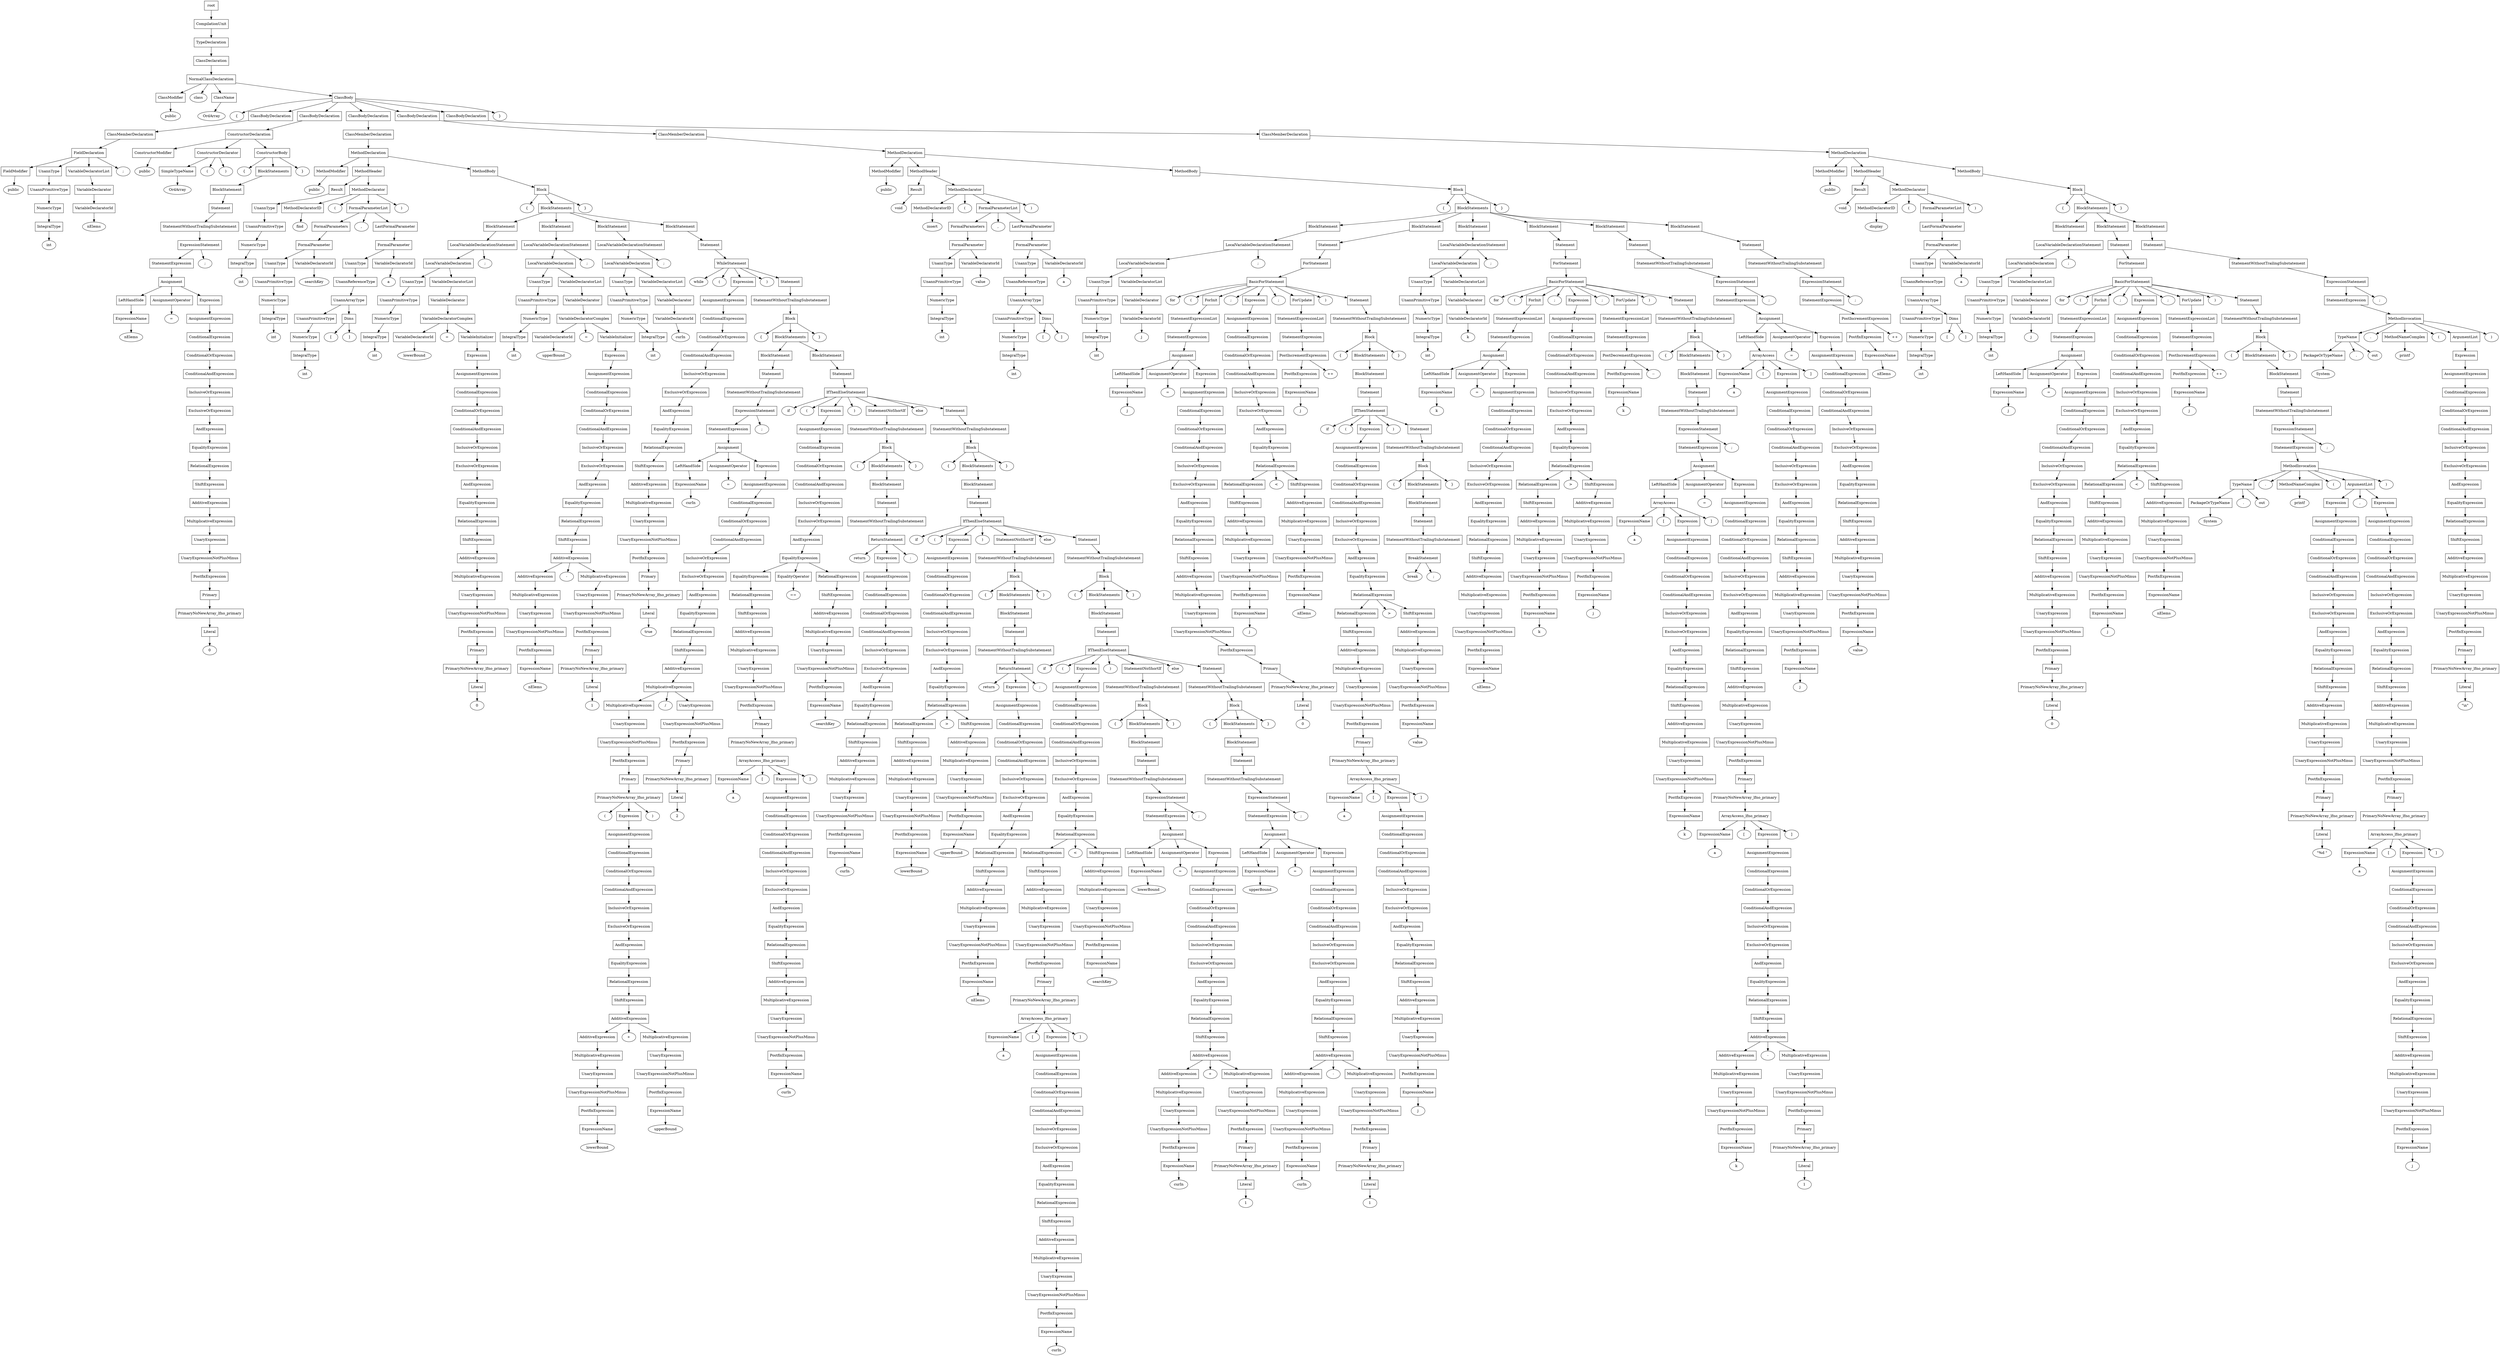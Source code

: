digraph G {
	splines="TRUE";
	n_0 [label="root", shape="rectangle"]
	n_0 -> n_1
	n_1 [label="CompilationUnit", shape="rectangle"]
	n_1 -> n_2
	n_2 [label="TypeDeclaration", shape="rectangle"]
	n_2 -> n_3
	n_3 [label="ClassDeclaration", shape="rectangle"]
	n_3 -> n_4
	n_4 [label="NormalClassDeclaration", shape="rectangle"]
	n_4 -> n_5
	n_5 [label="ClassModifier", shape="rectangle"]
	n_5 -> n_9
	n_9 [label="public", shape="ellipse"]
	n_4 -> n_6
	n_6 [label="class", shape="ellipse"]
	n_4 -> n_7
	n_7 [label="ClassName", shape="rectangle"]
	n_7 -> n_10
	n_10 [label="OrdArray", shape="ellipse"]
	n_4 -> n_8
	n_8 [label="ClassBody", shape="rectangle"]
	n_8 -> n_11
	n_11 [label="{", shape="ellipse"]
	n_8 -> n_12
	n_12 [label="ClassBodyDeclaration", shape="rectangle"]
	n_12 -> n_18
	n_18 [label="ClassMemberDeclaration", shape="rectangle"]
	n_18 -> n_23
	n_23 [label="FieldDeclaration", shape="rectangle"]
	n_23 -> n_30
	n_30 [label="FieldModifier", shape="rectangle"]
	n_30 -> n_50
	n_50 [label="public", shape="ellipse"]
	n_23 -> n_31
	n_31 [label="UnannType", shape="rectangle"]
	n_31 -> n_51
	n_51 [label="UnannPrimitiveType", shape="rectangle"]
	n_51 -> n_67
	n_67 [label="NumericType", shape="rectangle"]
	n_67 -> n_94
	n_94 [label="IntegralType", shape="rectangle"]
	n_94 -> n_121
	n_121 [label="int", shape="ellipse"]
	n_23 -> n_32
	n_32 [label="VariableDeclaratorList", shape="rectangle"]
	n_32 -> n_52
	n_52 [label="VariableDeclarator", shape="rectangle"]
	n_52 -> n_68
	n_68 [label="VariableDeclaratorId", shape="rectangle"]
	n_68 -> n_95
	n_95 [label="nElems", shape="ellipse"]
	n_23 -> n_33
	n_33 [label=";", shape="ellipse"]
	n_8 -> n_13
	n_13 [label="ClassBodyDeclaration", shape="rectangle"]
	n_13 -> n_19
	n_19 [label="ConstructorDeclaration", shape="rectangle"]
	n_19 -> n_24
	n_24 [label="ConstructorModifier", shape="rectangle"]
	n_24 -> n_34
	n_34 [label="public", shape="ellipse"]
	n_19 -> n_25
	n_25 [label="ConstructorDeclarator", shape="rectangle"]
	n_25 -> n_35
	n_35 [label="SimpleTypeName", shape="rectangle"]
	n_35 -> n_53
	n_53 [label="OrdArray", shape="ellipse"]
	n_25 -> n_36
	n_36 [label="(", shape="ellipse"]
	n_25 -> n_37
	n_37 [label=")", shape="ellipse"]
	n_19 -> n_26
	n_26 [label="ConstructorBody", shape="rectangle"]
	n_26 -> n_38
	n_38 [label="{", shape="ellipse"]
	n_26 -> n_39
	n_39 [label="BlockStatements", shape="rectangle"]
	n_39 -> n_54
	n_54 [label="BlockStatement", shape="rectangle"]
	n_54 -> n_69
	n_69 [label="Statement", shape="rectangle"]
	n_69 -> n_96
	n_96 [label="StatementWithoutTrailingSubstatement", shape="rectangle"]
	n_96 -> n_122
	n_122 [label="ExpressionStatement", shape="rectangle"]
	n_122 -> n_142
	n_142 [label="StatementExpression", shape="rectangle"]
	n_142 -> n_174
	n_174 [label="Assignment", shape="rectangle"]
	n_174 -> n_209
	n_209 [label="LeftHandSide", shape="rectangle"]
	n_209 -> n_264
	n_264 [label="ExpressionName", shape="rectangle"]
	n_264 -> n_304
	n_304 [label="nElems", shape="ellipse"]
	n_174 -> n_210
	n_210 [label="AssignmentOperator", shape="rectangle"]
	n_210 -> n_265
	n_265 [label="=", shape="ellipse"]
	n_174 -> n_211
	n_211 [label="Expression", shape="rectangle"]
	n_211 -> n_266
	n_266 [label="AssignmentExpression", shape="rectangle"]
	n_266 -> n_305
	n_305 [label="ConditionalExpression", shape="rectangle"]
	n_305 -> n_360
	n_360 [label="ConditionalOrExpression", shape="rectangle"]
	n_360 -> n_404
	n_404 [label="ConditionalAndExpression", shape="rectangle"]
	n_404 -> n_442
	n_442 [label="InclusiveOrExpression", shape="rectangle"]
	n_442 -> n_470
	n_470 [label="ExclusiveOrExpression", shape="rectangle"]
	n_470 -> n_500
	n_500 [label="AndExpression", shape="rectangle"]
	n_500 -> n_525
	n_525 [label="EqualityExpression", shape="rectangle"]
	n_525 -> n_548
	n_548 [label="RelationalExpression", shape="rectangle"]
	n_548 -> n_575
	n_575 [label="ShiftExpression", shape="rectangle"]
	n_575 -> n_613
	n_613 [label="AdditiveExpression", shape="rectangle"]
	n_613 -> n_646
	n_646 [label="MultiplicativeExpression", shape="rectangle"]
	n_646 -> n_676
	n_676 [label="UnaryExpression", shape="rectangle"]
	n_676 -> n_709
	n_709 [label="UnaryExpressionNotPlusMinus", shape="rectangle"]
	n_709 -> n_739
	n_739 [label="PostfixExpression", shape="rectangle"]
	n_739 -> n_772
	n_772 [label="Primary", shape="rectangle"]
	n_772 -> n_806
	n_806 [label="PrimaryNoNewArray_lfno_primary", shape="rectangle"]
	n_806 -> n_837
	n_837 [label="Literal", shape="rectangle"]
	n_837 -> n_864
	n_864 [label="0", shape="ellipse"]
	n_122 -> n_143
	n_143 [label=";", shape="ellipse"]
	n_26 -> n_40
	n_40 [label="}", shape="ellipse"]
	n_8 -> n_14
	n_14 [label="ClassBodyDeclaration", shape="rectangle"]
	n_14 -> n_20
	n_20 [label="ClassMemberDeclaration", shape="rectangle"]
	n_20 -> n_27
	n_27 [label="MethodDeclaration", shape="rectangle"]
	n_27 -> n_41
	n_41 [label="MethodModifier", shape="rectangle"]
	n_41 -> n_55
	n_55 [label="public", shape="ellipse"]
	n_27 -> n_42
	n_42 [label="MethodHeader", shape="rectangle"]
	n_42 -> n_56
	n_56 [label="Result", shape="rectangle"]
	n_56 -> n_70
	n_70 [label="UnannType", shape="rectangle"]
	n_70 -> n_97
	n_97 [label="UnannPrimitiveType", shape="rectangle"]
	n_97 -> n_123
	n_123 [label="NumericType", shape="rectangle"]
	n_123 -> n_144
	n_144 [label="IntegralType", shape="rectangle"]
	n_144 -> n_175
	n_175 [label="int", shape="ellipse"]
	n_42 -> n_57
	n_57 [label="MethodDeclarator", shape="rectangle"]
	n_57 -> n_71
	n_71 [label="MethodDeclaratorID", shape="rectangle"]
	n_71 -> n_98
	n_98 [label="find", shape="ellipse"]
	n_57 -> n_72
	n_72 [label="(", shape="ellipse"]
	n_57 -> n_73
	n_73 [label="FormalParameterList", shape="rectangle"]
	n_73 -> n_99
	n_99 [label="FormalParameters", shape="rectangle"]
	n_99 -> n_124
	n_124 [label="FormalParameter", shape="rectangle"]
	n_124 -> n_145
	n_145 [label="UnannType", shape="rectangle"]
	n_145 -> n_176
	n_176 [label="UnannPrimitiveType", shape="rectangle"]
	n_176 -> n_212
	n_212 [label="NumericType", shape="rectangle"]
	n_212 -> n_267
	n_267 [label="IntegralType", shape="rectangle"]
	n_267 -> n_306
	n_306 [label="int", shape="ellipse"]
	n_124 -> n_146
	n_146 [label="VariableDeclaratorId", shape="rectangle"]
	n_146 -> n_177
	n_177 [label="searchKey", shape="ellipse"]
	n_73 -> n_100
	n_100 [label=",", shape="ellipse"]
	n_73 -> n_101
	n_101 [label="LastFormalParameter", shape="rectangle"]
	n_101 -> n_125
	n_125 [label="FormalParameter", shape="rectangle"]
	n_125 -> n_147
	n_147 [label="UnannType", shape="rectangle"]
	n_147 -> n_178
	n_178 [label="UnannReferenceType", shape="rectangle"]
	n_178 -> n_213
	n_213 [label="UnannArrayType", shape="rectangle"]
	n_213 -> n_268
	n_268 [label="UnannPrimitiveType", shape="rectangle"]
	n_268 -> n_307
	n_307 [label="NumericType", shape="rectangle"]
	n_307 -> n_361
	n_361 [label="IntegralType", shape="rectangle"]
	n_361 -> n_405
	n_405 [label="int", shape="ellipse"]
	n_213 -> n_269
	n_269 [label="Dims", shape="rectangle"]
	n_269 -> n_308
	n_308 [label="[", shape="ellipse"]
	n_269 -> n_309
	n_309 [label="]", shape="ellipse"]
	n_125 -> n_148
	n_148 [label="VariableDeclaratorId", shape="rectangle"]
	n_148 -> n_179
	n_179 [label="a", shape="ellipse"]
	n_57 -> n_74
	n_74 [label=")", shape="ellipse"]
	n_27 -> n_43
	n_43 [label="MethodBody", shape="rectangle"]
	n_43 -> n_58
	n_58 [label="Block", shape="rectangle"]
	n_58 -> n_75
	n_75 [label="{", shape="ellipse"]
	n_58 -> n_76
	n_76 [label="BlockStatements", shape="rectangle"]
	n_76 -> n_102
	n_102 [label="BlockStatement", shape="rectangle"]
	n_102 -> n_126
	n_126 [label="LocalVariableDeclarationStatement", shape="rectangle"]
	n_126 -> n_149
	n_149 [label="LocalVariableDeclaration", shape="rectangle"]
	n_149 -> n_180
	n_180 [label="UnannType", shape="rectangle"]
	n_180 -> n_214
	n_214 [label="UnannPrimitiveType", shape="rectangle"]
	n_214 -> n_270
	n_270 [label="NumericType", shape="rectangle"]
	n_270 -> n_310
	n_310 [label="IntegralType", shape="rectangle"]
	n_310 -> n_362
	n_362 [label="int", shape="ellipse"]
	n_149 -> n_181
	n_181 [label="VariableDeclaratorList", shape="rectangle"]
	n_181 -> n_215
	n_215 [label="VariableDeclarator", shape="rectangle"]
	n_215 -> n_271
	n_271 [label="VariableDeclaratorComplex", shape="rectangle"]
	n_271 -> n_311
	n_311 [label="VariableDeclaratorId", shape="rectangle"]
	n_311 -> n_363
	n_363 [label="lowerBound", shape="ellipse"]
	n_271 -> n_312
	n_312 [label="=", shape="ellipse"]
	n_271 -> n_313
	n_313 [label="VariableInitializer", shape="rectangle"]
	n_313 -> n_364
	n_364 [label="Expression", shape="rectangle"]
	n_364 -> n_406
	n_406 [label="AssignmentExpression", shape="rectangle"]
	n_406 -> n_443
	n_443 [label="ConditionalExpression", shape="rectangle"]
	n_443 -> n_471
	n_471 [label="ConditionalOrExpression", shape="rectangle"]
	n_471 -> n_501
	n_501 [label="ConditionalAndExpression", shape="rectangle"]
	n_501 -> n_526
	n_526 [label="InclusiveOrExpression", shape="rectangle"]
	n_526 -> n_549
	n_549 [label="ExclusiveOrExpression", shape="rectangle"]
	n_549 -> n_576
	n_576 [label="AndExpression", shape="rectangle"]
	n_576 -> n_614
	n_614 [label="EqualityExpression", shape="rectangle"]
	n_614 -> n_647
	n_647 [label="RelationalExpression", shape="rectangle"]
	n_647 -> n_677
	n_677 [label="ShiftExpression", shape="rectangle"]
	n_677 -> n_710
	n_710 [label="AdditiveExpression", shape="rectangle"]
	n_710 -> n_740
	n_740 [label="MultiplicativeExpression", shape="rectangle"]
	n_740 -> n_773
	n_773 [label="UnaryExpression", shape="rectangle"]
	n_773 -> n_807
	n_807 [label="UnaryExpressionNotPlusMinus", shape="rectangle"]
	n_807 -> n_838
	n_838 [label="PostfixExpression", shape="rectangle"]
	n_838 -> n_865
	n_865 [label="Primary", shape="rectangle"]
	n_865 -> n_887
	n_887 [label="PrimaryNoNewArray_lfno_primary", shape="rectangle"]
	n_887 -> n_914
	n_914 [label="Literal", shape="rectangle"]
	n_914 -> n_939
	n_939 [label="0", shape="ellipse"]
	n_126 -> n_150
	n_150 [label=";", shape="ellipse"]
	n_76 -> n_103
	n_103 [label="BlockStatement", shape="rectangle"]
	n_103 -> n_127
	n_127 [label="LocalVariableDeclarationStatement", shape="rectangle"]
	n_127 -> n_151
	n_151 [label="LocalVariableDeclaration", shape="rectangle"]
	n_151 -> n_182
	n_182 [label="UnannType", shape="rectangle"]
	n_182 -> n_216
	n_216 [label="UnannPrimitiveType", shape="rectangle"]
	n_216 -> n_272
	n_272 [label="NumericType", shape="rectangle"]
	n_272 -> n_314
	n_314 [label="IntegralType", shape="rectangle"]
	n_314 -> n_365
	n_365 [label="int", shape="ellipse"]
	n_151 -> n_183
	n_183 [label="VariableDeclaratorList", shape="rectangle"]
	n_183 -> n_217
	n_217 [label="VariableDeclarator", shape="rectangle"]
	n_217 -> n_273
	n_273 [label="VariableDeclaratorComplex", shape="rectangle"]
	n_273 -> n_315
	n_315 [label="VariableDeclaratorId", shape="rectangle"]
	n_315 -> n_366
	n_366 [label="upperBound", shape="ellipse"]
	n_273 -> n_316
	n_316 [label="=", shape="ellipse"]
	n_273 -> n_317
	n_317 [label="VariableInitializer", shape="rectangle"]
	n_317 -> n_367
	n_367 [label="Expression", shape="rectangle"]
	n_367 -> n_407
	n_407 [label="AssignmentExpression", shape="rectangle"]
	n_407 -> n_444
	n_444 [label="ConditionalExpression", shape="rectangle"]
	n_444 -> n_472
	n_472 [label="ConditionalOrExpression", shape="rectangle"]
	n_472 -> n_502
	n_502 [label="ConditionalAndExpression", shape="rectangle"]
	n_502 -> n_527
	n_527 [label="InclusiveOrExpression", shape="rectangle"]
	n_527 -> n_550
	n_550 [label="ExclusiveOrExpression", shape="rectangle"]
	n_550 -> n_577
	n_577 [label="AndExpression", shape="rectangle"]
	n_577 -> n_615
	n_615 [label="EqualityExpression", shape="rectangle"]
	n_615 -> n_648
	n_648 [label="RelationalExpression", shape="rectangle"]
	n_648 -> n_678
	n_678 [label="ShiftExpression", shape="rectangle"]
	n_678 -> n_711
	n_711 [label="AdditiveExpression", shape="rectangle"]
	n_711 -> n_741
	n_741 [label="AdditiveExpression", shape="rectangle"]
	n_741 -> n_774
	n_774 [label="MultiplicativeExpression", shape="rectangle"]
	n_774 -> n_808
	n_808 [label="UnaryExpression", shape="rectangle"]
	n_808 -> n_839
	n_839 [label="UnaryExpressionNotPlusMinus", shape="rectangle"]
	n_839 -> n_866
	n_866 [label="PostfixExpression", shape="rectangle"]
	n_866 -> n_888
	n_888 [label="ExpressionName", shape="rectangle"]
	n_888 -> n_915
	n_915 [label="nElems", shape="ellipse"]
	n_711 -> n_742
	n_742 [label="-", shape="ellipse"]
	n_711 -> n_743
	n_743 [label="MultiplicativeExpression", shape="rectangle"]
	n_743 -> n_775
	n_775 [label="UnaryExpression", shape="rectangle"]
	n_775 -> n_809
	n_809 [label="UnaryExpressionNotPlusMinus", shape="rectangle"]
	n_809 -> n_840
	n_840 [label="PostfixExpression", shape="rectangle"]
	n_840 -> n_867
	n_867 [label="Primary", shape="rectangle"]
	n_867 -> n_889
	n_889 [label="PrimaryNoNewArray_lfno_primary", shape="rectangle"]
	n_889 -> n_916
	n_916 [label="Literal", shape="rectangle"]
	n_916 -> n_940
	n_940 [label="1", shape="ellipse"]
	n_127 -> n_152
	n_152 [label=";", shape="ellipse"]
	n_76 -> n_104
	n_104 [label="BlockStatement", shape="rectangle"]
	n_104 -> n_128
	n_128 [label="LocalVariableDeclarationStatement", shape="rectangle"]
	n_128 -> n_153
	n_153 [label="LocalVariableDeclaration", shape="rectangle"]
	n_153 -> n_184
	n_184 [label="UnannType", shape="rectangle"]
	n_184 -> n_218
	n_218 [label="UnannPrimitiveType", shape="rectangle"]
	n_218 -> n_274
	n_274 [label="NumericType", shape="rectangle"]
	n_274 -> n_318
	n_318 [label="IntegralType", shape="rectangle"]
	n_318 -> n_368
	n_368 [label="int", shape="ellipse"]
	n_153 -> n_185
	n_185 [label="VariableDeclaratorList", shape="rectangle"]
	n_185 -> n_219
	n_219 [label="VariableDeclarator", shape="rectangle"]
	n_219 -> n_275
	n_275 [label="VariableDeclaratorId", shape="rectangle"]
	n_275 -> n_319
	n_319 [label="curIn", shape="ellipse"]
	n_128 -> n_154
	n_154 [label=";", shape="ellipse"]
	n_76 -> n_105
	n_105 [label="BlockStatement", shape="rectangle"]
	n_105 -> n_129
	n_129 [label="Statement", shape="rectangle"]
	n_129 -> n_155
	n_155 [label="WhileStatement", shape="rectangle"]
	n_155 -> n_186
	n_186 [label="while", shape="ellipse"]
	n_155 -> n_187
	n_187 [label="(", shape="ellipse"]
	n_155 -> n_188
	n_188 [label="Expression", shape="rectangle"]
	n_188 -> n_220
	n_220 [label="AssignmentExpression", shape="rectangle"]
	n_220 -> n_276
	n_276 [label="ConditionalExpression", shape="rectangle"]
	n_276 -> n_320
	n_320 [label="ConditionalOrExpression", shape="rectangle"]
	n_320 -> n_369
	n_369 [label="ConditionalAndExpression", shape="rectangle"]
	n_369 -> n_408
	n_408 [label="InclusiveOrExpression", shape="rectangle"]
	n_408 -> n_445
	n_445 [label="ExclusiveOrExpression", shape="rectangle"]
	n_445 -> n_473
	n_473 [label="AndExpression", shape="rectangle"]
	n_473 -> n_503
	n_503 [label="EqualityExpression", shape="rectangle"]
	n_503 -> n_528
	n_528 [label="RelationalExpression", shape="rectangle"]
	n_528 -> n_551
	n_551 [label="ShiftExpression", shape="rectangle"]
	n_551 -> n_578
	n_578 [label="AdditiveExpression", shape="rectangle"]
	n_578 -> n_616
	n_616 [label="MultiplicativeExpression", shape="rectangle"]
	n_616 -> n_649
	n_649 [label="UnaryExpression", shape="rectangle"]
	n_649 -> n_679
	n_679 [label="UnaryExpressionNotPlusMinus", shape="rectangle"]
	n_679 -> n_712
	n_712 [label="PostfixExpression", shape="rectangle"]
	n_712 -> n_744
	n_744 [label="Primary", shape="rectangle"]
	n_744 -> n_776
	n_776 [label="PrimaryNoNewArray_lfno_primary", shape="rectangle"]
	n_776 -> n_810
	n_810 [label="Literal", shape="rectangle"]
	n_810 -> n_841
	n_841 [label="true", shape="ellipse"]
	n_155 -> n_189
	n_189 [label=")", shape="ellipse"]
	n_155 -> n_190
	n_190 [label="Statement", shape="rectangle"]
	n_190 -> n_221
	n_221 [label="StatementWithoutTrailingSubstatement", shape="rectangle"]
	n_221 -> n_277
	n_277 [label="Block", shape="rectangle"]
	n_277 -> n_321
	n_321 [label="{", shape="ellipse"]
	n_277 -> n_322
	n_322 [label="BlockStatements", shape="rectangle"]
	n_322 -> n_370
	n_370 [label="BlockStatement", shape="rectangle"]
	n_370 -> n_409
	n_409 [label="Statement", shape="rectangle"]
	n_409 -> n_446
	n_446 [label="StatementWithoutTrailingSubstatement", shape="rectangle"]
	n_446 -> n_474
	n_474 [label="ExpressionStatement", shape="rectangle"]
	n_474 -> n_504
	n_504 [label="StatementExpression", shape="rectangle"]
	n_504 -> n_529
	n_529 [label="Assignment", shape="rectangle"]
	n_529 -> n_552
	n_552 [label="LeftHandSide", shape="rectangle"]
	n_552 -> n_579
	n_579 [label="ExpressionName", shape="rectangle"]
	n_579 -> n_617
	n_617 [label="curIn", shape="ellipse"]
	n_529 -> n_553
	n_553 [label="AssignmentOperator", shape="rectangle"]
	n_553 -> n_580
	n_580 [label="=", shape="ellipse"]
	n_529 -> n_554
	n_554 [label="Expression", shape="rectangle"]
	n_554 -> n_581
	n_581 [label="AssignmentExpression", shape="rectangle"]
	n_581 -> n_618
	n_618 [label="ConditionalExpression", shape="rectangle"]
	n_618 -> n_650
	n_650 [label="ConditionalOrExpression", shape="rectangle"]
	n_650 -> n_680
	n_680 [label="ConditionalAndExpression", shape="rectangle"]
	n_680 -> n_713
	n_713 [label="InclusiveOrExpression", shape="rectangle"]
	n_713 -> n_745
	n_745 [label="ExclusiveOrExpression", shape="rectangle"]
	n_745 -> n_777
	n_777 [label="AndExpression", shape="rectangle"]
	n_777 -> n_811
	n_811 [label="EqualityExpression", shape="rectangle"]
	n_811 -> n_842
	n_842 [label="RelationalExpression", shape="rectangle"]
	n_842 -> n_868
	n_868 [label="ShiftExpression", shape="rectangle"]
	n_868 -> n_890
	n_890 [label="AdditiveExpression", shape="rectangle"]
	n_890 -> n_917
	n_917 [label="MultiplicativeExpression", shape="rectangle"]
	n_917 -> n_941
	n_941 [label="MultiplicativeExpression", shape="rectangle"]
	n_941 -> n_961
	n_961 [label="UnaryExpression", shape="rectangle"]
	n_961 -> n_985
	n_985 [label="UnaryExpressionNotPlusMinus", shape="rectangle"]
	n_985 -> n_1001
	n_1001 [label="PostfixExpression", shape="rectangle"]
	n_1001 -> n_1016
	n_1016 [label="Primary", shape="rectangle"]
	n_1016 -> n_1034
	n_1034 [label="PrimaryNoNewArray_lfno_primary", shape="rectangle"]
	n_1034 -> n_1053
	n_1053 [label="(", shape="ellipse"]
	n_1034 -> n_1054
	n_1054 [label="Expression", shape="rectangle"]
	n_1054 -> n_1073
	n_1073 [label="AssignmentExpression", shape="rectangle"]
	n_1073 -> n_1090
	n_1090 [label="ConditionalExpression", shape="rectangle"]
	n_1090 -> n_1113
	n_1113 [label="ConditionalOrExpression", shape="rectangle"]
	n_1113 -> n_1130
	n_1130 [label="ConditionalAndExpression", shape="rectangle"]
	n_1130 -> n_1142
	n_1142 [label="InclusiveOrExpression", shape="rectangle"]
	n_1142 -> n_1152
	n_1152 [label="ExclusiveOrExpression", shape="rectangle"]
	n_1152 -> n_1162
	n_1162 [label="AndExpression", shape="rectangle"]
	n_1162 -> n_1172
	n_1172 [label="EqualityExpression", shape="rectangle"]
	n_1172 -> n_1182
	n_1182 [label="RelationalExpression", shape="rectangle"]
	n_1182 -> n_1192
	n_1192 [label="ShiftExpression", shape="rectangle"]
	n_1192 -> n_1201
	n_1201 [label="AdditiveExpression", shape="rectangle"]
	n_1201 -> n_1209
	n_1209 [label="AdditiveExpression", shape="rectangle"]
	n_1209 -> n_1222
	n_1222 [label="MultiplicativeExpression", shape="rectangle"]
	n_1222 -> n_1234
	n_1234 [label="UnaryExpression", shape="rectangle"]
	n_1234 -> n_1248
	n_1248 [label="UnaryExpressionNotPlusMinus", shape="rectangle"]
	n_1248 -> n_1260
	n_1260 [label="PostfixExpression", shape="rectangle"]
	n_1260 -> n_1271
	n_1271 [label="ExpressionName", shape="rectangle"]
	n_1271 -> n_1281
	n_1281 [label="lowerBound", shape="ellipse"]
	n_1201 -> n_1210
	n_1210 [label="+", shape="ellipse"]
	n_1201 -> n_1211
	n_1211 [label="MultiplicativeExpression", shape="rectangle"]
	n_1211 -> n_1223
	n_1223 [label="UnaryExpression", shape="rectangle"]
	n_1223 -> n_1235
	n_1235 [label="UnaryExpressionNotPlusMinus", shape="rectangle"]
	n_1235 -> n_1249
	n_1249 [label="PostfixExpression", shape="rectangle"]
	n_1249 -> n_1261
	n_1261 [label="ExpressionName", shape="rectangle"]
	n_1261 -> n_1272
	n_1272 [label="upperBound", shape="ellipse"]
	n_1034 -> n_1055
	n_1055 [label=")", shape="ellipse"]
	n_917 -> n_942
	n_942 [label="/", shape="ellipse"]
	n_917 -> n_943
	n_943 [label="UnaryExpression", shape="rectangle"]
	n_943 -> n_962
	n_962 [label="UnaryExpressionNotPlusMinus", shape="rectangle"]
	n_962 -> n_986
	n_986 [label="PostfixExpression", shape="rectangle"]
	n_986 -> n_1002
	n_1002 [label="Primary", shape="rectangle"]
	n_1002 -> n_1017
	n_1017 [label="PrimaryNoNewArray_lfno_primary", shape="rectangle"]
	n_1017 -> n_1035
	n_1035 [label="Literal", shape="rectangle"]
	n_1035 -> n_1056
	n_1056 [label="2", shape="ellipse"]
	n_474 -> n_505
	n_505 [label=";", shape="ellipse"]
	n_322 -> n_371
	n_371 [label="BlockStatement", shape="rectangle"]
	n_371 -> n_410
	n_410 [label="Statement", shape="rectangle"]
	n_410 -> n_447
	n_447 [label="IfThenElseStatement", shape="rectangle"]
	n_447 -> n_475
	n_475 [label="if", shape="ellipse"]
	n_447 -> n_476
	n_476 [label="(", shape="ellipse"]
	n_447 -> n_477
	n_477 [label="Expression", shape="rectangle"]
	n_477 -> n_506
	n_506 [label="AssignmentExpression", shape="rectangle"]
	n_506 -> n_530
	n_530 [label="ConditionalExpression", shape="rectangle"]
	n_530 -> n_555
	n_555 [label="ConditionalOrExpression", shape="rectangle"]
	n_555 -> n_582
	n_582 [label="ConditionalAndExpression", shape="rectangle"]
	n_582 -> n_619
	n_619 [label="InclusiveOrExpression", shape="rectangle"]
	n_619 -> n_651
	n_651 [label="ExclusiveOrExpression", shape="rectangle"]
	n_651 -> n_681
	n_681 [label="AndExpression", shape="rectangle"]
	n_681 -> n_714
	n_714 [label="EqualityExpression", shape="rectangle"]
	n_714 -> n_746
	n_746 [label="EqualityExpression", shape="rectangle"]
	n_746 -> n_778
	n_778 [label="RelationalExpression", shape="rectangle"]
	n_778 -> n_812
	n_812 [label="ShiftExpression", shape="rectangle"]
	n_812 -> n_843
	n_843 [label="AdditiveExpression", shape="rectangle"]
	n_843 -> n_869
	n_869 [label="MultiplicativeExpression", shape="rectangle"]
	n_869 -> n_891
	n_891 [label="UnaryExpression", shape="rectangle"]
	n_891 -> n_918
	n_918 [label="UnaryExpressionNotPlusMinus", shape="rectangle"]
	n_918 -> n_944
	n_944 [label="PostfixExpression", shape="rectangle"]
	n_944 -> n_963
	n_963 [label="Primary", shape="rectangle"]
	n_963 -> n_987
	n_987 [label="PrimaryNoNewArray_lfno_primary", shape="rectangle"]
	n_987 -> n_1003
	n_1003 [label="ArrayAccess_lfno_primary", shape="rectangle"]
	n_1003 -> n_1018
	n_1018 [label="ExpressionName", shape="rectangle"]
	n_1018 -> n_1036
	n_1036 [label="a", shape="ellipse"]
	n_1003 -> n_1019
	n_1019 [label="[", shape="ellipse"]
	n_1003 -> n_1020
	n_1020 [label="Expression", shape="rectangle"]
	n_1020 -> n_1037
	n_1037 [label="AssignmentExpression", shape="rectangle"]
	n_1037 -> n_1057
	n_1057 [label="ConditionalExpression", shape="rectangle"]
	n_1057 -> n_1074
	n_1074 [label="ConditionalOrExpression", shape="rectangle"]
	n_1074 -> n_1091
	n_1091 [label="ConditionalAndExpression", shape="rectangle"]
	n_1091 -> n_1114
	n_1114 [label="InclusiveOrExpression", shape="rectangle"]
	n_1114 -> n_1131
	n_1131 [label="ExclusiveOrExpression", shape="rectangle"]
	n_1131 -> n_1143
	n_1143 [label="AndExpression", shape="rectangle"]
	n_1143 -> n_1153
	n_1153 [label="EqualityExpression", shape="rectangle"]
	n_1153 -> n_1163
	n_1163 [label="RelationalExpression", shape="rectangle"]
	n_1163 -> n_1173
	n_1173 [label="ShiftExpression", shape="rectangle"]
	n_1173 -> n_1183
	n_1183 [label="AdditiveExpression", shape="rectangle"]
	n_1183 -> n_1193
	n_1193 [label="MultiplicativeExpression", shape="rectangle"]
	n_1193 -> n_1202
	n_1202 [label="UnaryExpression", shape="rectangle"]
	n_1202 -> n_1212
	n_1212 [label="UnaryExpressionNotPlusMinus", shape="rectangle"]
	n_1212 -> n_1224
	n_1224 [label="PostfixExpression", shape="rectangle"]
	n_1224 -> n_1236
	n_1236 [label="ExpressionName", shape="rectangle"]
	n_1236 -> n_1250
	n_1250 [label="curIn", shape="ellipse"]
	n_1003 -> n_1021
	n_1021 [label="]", shape="ellipse"]
	n_714 -> n_747
	n_747 [label="EqualityOperator", shape="rectangle"]
	n_747 -> n_779
	n_779 [label="==", shape="ellipse"]
	n_714 -> n_748
	n_748 [label="RelationalExpression", shape="rectangle"]
	n_748 -> n_780
	n_780 [label="ShiftExpression", shape="rectangle"]
	n_780 -> n_813
	n_813 [label="AdditiveExpression", shape="rectangle"]
	n_813 -> n_844
	n_844 [label="MultiplicativeExpression", shape="rectangle"]
	n_844 -> n_870
	n_870 [label="UnaryExpression", shape="rectangle"]
	n_870 -> n_892
	n_892 [label="UnaryExpressionNotPlusMinus", shape="rectangle"]
	n_892 -> n_919
	n_919 [label="PostfixExpression", shape="rectangle"]
	n_919 -> n_945
	n_945 [label="ExpressionName", shape="rectangle"]
	n_945 -> n_964
	n_964 [label="searchKey", shape="ellipse"]
	n_447 -> n_478
	n_478 [label=")", shape="ellipse"]
	n_447 -> n_479
	n_479 [label="StatementNoShortIf", shape="rectangle"]
	n_479 -> n_507
	n_507 [label="StatementWithoutTrailingSubstatement", shape="rectangle"]
	n_507 -> n_531
	n_531 [label="Block", shape="rectangle"]
	n_531 -> n_556
	n_556 [label="{", shape="ellipse"]
	n_531 -> n_557
	n_557 [label="BlockStatements", shape="rectangle"]
	n_557 -> n_583
	n_583 [label="BlockStatement", shape="rectangle"]
	n_583 -> n_620
	n_620 [label="Statement", shape="rectangle"]
	n_620 -> n_652
	n_652 [label="StatementWithoutTrailingSubstatement", shape="rectangle"]
	n_652 -> n_682
	n_682 [label="ReturnStatement", shape="rectangle"]
	n_682 -> n_715
	n_715 [label="return", shape="ellipse"]
	n_682 -> n_716
	n_716 [label="Expression", shape="rectangle"]
	n_716 -> n_749
	n_749 [label="AssignmentExpression", shape="rectangle"]
	n_749 -> n_781
	n_781 [label="ConditionalExpression", shape="rectangle"]
	n_781 -> n_814
	n_814 [label="ConditionalOrExpression", shape="rectangle"]
	n_814 -> n_845
	n_845 [label="ConditionalAndExpression", shape="rectangle"]
	n_845 -> n_871
	n_871 [label="InclusiveOrExpression", shape="rectangle"]
	n_871 -> n_893
	n_893 [label="ExclusiveOrExpression", shape="rectangle"]
	n_893 -> n_920
	n_920 [label="AndExpression", shape="rectangle"]
	n_920 -> n_946
	n_946 [label="EqualityExpression", shape="rectangle"]
	n_946 -> n_965
	n_965 [label="RelationalExpression", shape="rectangle"]
	n_965 -> n_988
	n_988 [label="ShiftExpression", shape="rectangle"]
	n_988 -> n_1004
	n_1004 [label="AdditiveExpression", shape="rectangle"]
	n_1004 -> n_1022
	n_1022 [label="MultiplicativeExpression", shape="rectangle"]
	n_1022 -> n_1038
	n_1038 [label="UnaryExpression", shape="rectangle"]
	n_1038 -> n_1058
	n_1058 [label="UnaryExpressionNotPlusMinus", shape="rectangle"]
	n_1058 -> n_1075
	n_1075 [label="PostfixExpression", shape="rectangle"]
	n_1075 -> n_1092
	n_1092 [label="ExpressionName", shape="rectangle"]
	n_1092 -> n_1115
	n_1115 [label="curIn", shape="ellipse"]
	n_682 -> n_717
	n_717 [label=";", shape="ellipse"]
	n_531 -> n_558
	n_558 [label="}", shape="ellipse"]
	n_447 -> n_480
	n_480 [label="else", shape="ellipse"]
	n_447 -> n_481
	n_481 [label="Statement", shape="rectangle"]
	n_481 -> n_508
	n_508 [label="StatementWithoutTrailingSubstatement", shape="rectangle"]
	n_508 -> n_532
	n_532 [label="Block", shape="rectangle"]
	n_532 -> n_559
	n_559 [label="{", shape="ellipse"]
	n_532 -> n_560
	n_560 [label="BlockStatements", shape="rectangle"]
	n_560 -> n_584
	n_584 [label="BlockStatement", shape="rectangle"]
	n_584 -> n_621
	n_621 [label="Statement", shape="rectangle"]
	n_621 -> n_653
	n_653 [label="IfThenElseStatement", shape="rectangle"]
	n_653 -> n_683
	n_683 [label="if", shape="ellipse"]
	n_653 -> n_684
	n_684 [label="(", shape="ellipse"]
	n_653 -> n_685
	n_685 [label="Expression", shape="rectangle"]
	n_685 -> n_718
	n_718 [label="AssignmentExpression", shape="rectangle"]
	n_718 -> n_750
	n_750 [label="ConditionalExpression", shape="rectangle"]
	n_750 -> n_782
	n_782 [label="ConditionalOrExpression", shape="rectangle"]
	n_782 -> n_815
	n_815 [label="ConditionalAndExpression", shape="rectangle"]
	n_815 -> n_846
	n_846 [label="InclusiveOrExpression", shape="rectangle"]
	n_846 -> n_872
	n_872 [label="ExclusiveOrExpression", shape="rectangle"]
	n_872 -> n_894
	n_894 [label="AndExpression", shape="rectangle"]
	n_894 -> n_921
	n_921 [label="EqualityExpression", shape="rectangle"]
	n_921 -> n_947
	n_947 [label="RelationalExpression", shape="rectangle"]
	n_947 -> n_966
	n_966 [label="RelationalExpression", shape="rectangle"]
	n_966 -> n_989
	n_989 [label="ShiftExpression", shape="rectangle"]
	n_989 -> n_1005
	n_1005 [label="AdditiveExpression", shape="rectangle"]
	n_1005 -> n_1023
	n_1023 [label="MultiplicativeExpression", shape="rectangle"]
	n_1023 -> n_1039
	n_1039 [label="UnaryExpression", shape="rectangle"]
	n_1039 -> n_1059
	n_1059 [label="UnaryExpressionNotPlusMinus", shape="rectangle"]
	n_1059 -> n_1076
	n_1076 [label="PostfixExpression", shape="rectangle"]
	n_1076 -> n_1093
	n_1093 [label="ExpressionName", shape="rectangle"]
	n_1093 -> n_1116
	n_1116 [label="lowerBound", shape="ellipse"]
	n_947 -> n_967
	n_967 [label=">", shape="ellipse"]
	n_947 -> n_968
	n_968 [label="ShiftExpression", shape="rectangle"]
	n_968 -> n_990
	n_990 [label="AdditiveExpression", shape="rectangle"]
	n_990 -> n_1006
	n_1006 [label="MultiplicativeExpression", shape="rectangle"]
	n_1006 -> n_1024
	n_1024 [label="UnaryExpression", shape="rectangle"]
	n_1024 -> n_1040
	n_1040 [label="UnaryExpressionNotPlusMinus", shape="rectangle"]
	n_1040 -> n_1060
	n_1060 [label="PostfixExpression", shape="rectangle"]
	n_1060 -> n_1077
	n_1077 [label="ExpressionName", shape="rectangle"]
	n_1077 -> n_1094
	n_1094 [label="upperBound", shape="ellipse"]
	n_653 -> n_686
	n_686 [label=")", shape="ellipse"]
	n_653 -> n_687
	n_687 [label="StatementNoShortIf", shape="rectangle"]
	n_687 -> n_719
	n_719 [label="StatementWithoutTrailingSubstatement", shape="rectangle"]
	n_719 -> n_751
	n_751 [label="Block", shape="rectangle"]
	n_751 -> n_783
	n_783 [label="{", shape="ellipse"]
	n_751 -> n_784
	n_784 [label="BlockStatements", shape="rectangle"]
	n_784 -> n_816
	n_816 [label="BlockStatement", shape="rectangle"]
	n_816 -> n_847
	n_847 [label="Statement", shape="rectangle"]
	n_847 -> n_873
	n_873 [label="StatementWithoutTrailingSubstatement", shape="rectangle"]
	n_873 -> n_895
	n_895 [label="ReturnStatement", shape="rectangle"]
	n_895 -> n_922
	n_922 [label="return", shape="ellipse"]
	n_895 -> n_923
	n_923 [label="Expression", shape="rectangle"]
	n_923 -> n_948
	n_948 [label="AssignmentExpression", shape="rectangle"]
	n_948 -> n_969
	n_969 [label="ConditionalExpression", shape="rectangle"]
	n_969 -> n_991
	n_991 [label="ConditionalOrExpression", shape="rectangle"]
	n_991 -> n_1007
	n_1007 [label="ConditionalAndExpression", shape="rectangle"]
	n_1007 -> n_1025
	n_1025 [label="InclusiveOrExpression", shape="rectangle"]
	n_1025 -> n_1041
	n_1041 [label="ExclusiveOrExpression", shape="rectangle"]
	n_1041 -> n_1061
	n_1061 [label="AndExpression", shape="rectangle"]
	n_1061 -> n_1078
	n_1078 [label="EqualityExpression", shape="rectangle"]
	n_1078 -> n_1095
	n_1095 [label="RelationalExpression", shape="rectangle"]
	n_1095 -> n_1117
	n_1117 [label="ShiftExpression", shape="rectangle"]
	n_1117 -> n_1132
	n_1132 [label="AdditiveExpression", shape="rectangle"]
	n_1132 -> n_1144
	n_1144 [label="MultiplicativeExpression", shape="rectangle"]
	n_1144 -> n_1154
	n_1154 [label="UnaryExpression", shape="rectangle"]
	n_1154 -> n_1164
	n_1164 [label="UnaryExpressionNotPlusMinus", shape="rectangle"]
	n_1164 -> n_1174
	n_1174 [label="PostfixExpression", shape="rectangle"]
	n_1174 -> n_1184
	n_1184 [label="ExpressionName", shape="rectangle"]
	n_1184 -> n_1194
	n_1194 [label="nElems", shape="ellipse"]
	n_895 -> n_924
	n_924 [label=";", shape="ellipse"]
	n_751 -> n_785
	n_785 [label="}", shape="ellipse"]
	n_653 -> n_688
	n_688 [label="else", shape="ellipse"]
	n_653 -> n_689
	n_689 [label="Statement", shape="rectangle"]
	n_689 -> n_720
	n_720 [label="StatementWithoutTrailingSubstatement", shape="rectangle"]
	n_720 -> n_752
	n_752 [label="Block", shape="rectangle"]
	n_752 -> n_786
	n_786 [label="{", shape="ellipse"]
	n_752 -> n_787
	n_787 [label="BlockStatements", shape="rectangle"]
	n_787 -> n_817
	n_817 [label="BlockStatement", shape="rectangle"]
	n_817 -> n_848
	n_848 [label="Statement", shape="rectangle"]
	n_848 -> n_874
	n_874 [label="IfThenElseStatement", shape="rectangle"]
	n_874 -> n_896
	n_896 [label="if", shape="ellipse"]
	n_874 -> n_897
	n_897 [label="(", shape="ellipse"]
	n_874 -> n_898
	n_898 [label="Expression", shape="rectangle"]
	n_898 -> n_925
	n_925 [label="AssignmentExpression", shape="rectangle"]
	n_925 -> n_949
	n_949 [label="ConditionalExpression", shape="rectangle"]
	n_949 -> n_970
	n_970 [label="ConditionalOrExpression", shape="rectangle"]
	n_970 -> n_992
	n_992 [label="ConditionalAndExpression", shape="rectangle"]
	n_992 -> n_1008
	n_1008 [label="InclusiveOrExpression", shape="rectangle"]
	n_1008 -> n_1026
	n_1026 [label="ExclusiveOrExpression", shape="rectangle"]
	n_1026 -> n_1042
	n_1042 [label="AndExpression", shape="rectangle"]
	n_1042 -> n_1062
	n_1062 [label="EqualityExpression", shape="rectangle"]
	n_1062 -> n_1079
	n_1079 [label="RelationalExpression", shape="rectangle"]
	n_1079 -> n_1096
	n_1096 [label="RelationalExpression", shape="rectangle"]
	n_1096 -> n_1118
	n_1118 [label="ShiftExpression", shape="rectangle"]
	n_1118 -> n_1133
	n_1133 [label="AdditiveExpression", shape="rectangle"]
	n_1133 -> n_1145
	n_1145 [label="MultiplicativeExpression", shape="rectangle"]
	n_1145 -> n_1155
	n_1155 [label="UnaryExpression", shape="rectangle"]
	n_1155 -> n_1165
	n_1165 [label="UnaryExpressionNotPlusMinus", shape="rectangle"]
	n_1165 -> n_1175
	n_1175 [label="PostfixExpression", shape="rectangle"]
	n_1175 -> n_1185
	n_1185 [label="Primary", shape="rectangle"]
	n_1185 -> n_1195
	n_1195 [label="PrimaryNoNewArray_lfno_primary", shape="rectangle"]
	n_1195 -> n_1203
	n_1203 [label="ArrayAccess_lfno_primary", shape="rectangle"]
	n_1203 -> n_1213
	n_1213 [label="ExpressionName", shape="rectangle"]
	n_1213 -> n_1225
	n_1225 [label="a", shape="ellipse"]
	n_1203 -> n_1214
	n_1214 [label="[", shape="ellipse"]
	n_1203 -> n_1215
	n_1215 [label="Expression", shape="rectangle"]
	n_1215 -> n_1226
	n_1226 [label="AssignmentExpression", shape="rectangle"]
	n_1226 -> n_1237
	n_1237 [label="ConditionalExpression", shape="rectangle"]
	n_1237 -> n_1251
	n_1251 [label="ConditionalOrExpression", shape="rectangle"]
	n_1251 -> n_1262
	n_1262 [label="ConditionalAndExpression", shape="rectangle"]
	n_1262 -> n_1273
	n_1273 [label="InclusiveOrExpression", shape="rectangle"]
	n_1273 -> n_1282
	n_1282 [label="ExclusiveOrExpression", shape="rectangle"]
	n_1282 -> n_1290
	n_1290 [label="AndExpression", shape="rectangle"]
	n_1290 -> n_1298
	n_1298 [label="EqualityExpression", shape="rectangle"]
	n_1298 -> n_1304
	n_1304 [label="RelationalExpression", shape="rectangle"]
	n_1304 -> n_1307
	n_1307 [label="ShiftExpression", shape="rectangle"]
	n_1307 -> n_1308
	n_1308 [label="AdditiveExpression", shape="rectangle"]
	n_1308 -> n_1309
	n_1309 [label="MultiplicativeExpression", shape="rectangle"]
	n_1309 -> n_1310
	n_1310 [label="UnaryExpression", shape="rectangle"]
	n_1310 -> n_1311
	n_1311 [label="UnaryExpressionNotPlusMinus", shape="rectangle"]
	n_1311 -> n_1312
	n_1312 [label="PostfixExpression", shape="rectangle"]
	n_1312 -> n_1313
	n_1313 [label="ExpressionName", shape="rectangle"]
	n_1313 -> n_1314
	n_1314 [label="curIn", shape="ellipse"]
	n_1203 -> n_1216
	n_1216 [label="]", shape="ellipse"]
	n_1079 -> n_1097
	n_1097 [label="<", shape="ellipse"]
	n_1079 -> n_1098
	n_1098 [label="ShiftExpression", shape="rectangle"]
	n_1098 -> n_1119
	n_1119 [label="AdditiveExpression", shape="rectangle"]
	n_1119 -> n_1134
	n_1134 [label="MultiplicativeExpression", shape="rectangle"]
	n_1134 -> n_1146
	n_1146 [label="UnaryExpression", shape="rectangle"]
	n_1146 -> n_1156
	n_1156 [label="UnaryExpressionNotPlusMinus", shape="rectangle"]
	n_1156 -> n_1166
	n_1166 [label="PostfixExpression", shape="rectangle"]
	n_1166 -> n_1176
	n_1176 [label="ExpressionName", shape="rectangle"]
	n_1176 -> n_1186
	n_1186 [label="searchKey", shape="ellipse"]
	n_874 -> n_899
	n_899 [label=")", shape="ellipse"]
	n_874 -> n_900
	n_900 [label="StatementNoShortIf", shape="rectangle"]
	n_900 -> n_926
	n_926 [label="StatementWithoutTrailingSubstatement", shape="rectangle"]
	n_926 -> n_950
	n_950 [label="Block", shape="rectangle"]
	n_950 -> n_971
	n_971 [label="{", shape="ellipse"]
	n_950 -> n_972
	n_972 [label="BlockStatements", shape="rectangle"]
	n_972 -> n_993
	n_993 [label="BlockStatement", shape="rectangle"]
	n_993 -> n_1009
	n_1009 [label="Statement", shape="rectangle"]
	n_1009 -> n_1027
	n_1027 [label="StatementWithoutTrailingSubstatement", shape="rectangle"]
	n_1027 -> n_1043
	n_1043 [label="ExpressionStatement", shape="rectangle"]
	n_1043 -> n_1063
	n_1063 [label="StatementExpression", shape="rectangle"]
	n_1063 -> n_1080
	n_1080 [label="Assignment", shape="rectangle"]
	n_1080 -> n_1099
	n_1099 [label="LeftHandSide", shape="rectangle"]
	n_1099 -> n_1120
	n_1120 [label="ExpressionName", shape="rectangle"]
	n_1120 -> n_1135
	n_1135 [label="lowerBound", shape="ellipse"]
	n_1080 -> n_1100
	n_1100 [label="AssignmentOperator", shape="rectangle"]
	n_1100 -> n_1121
	n_1121 [label="=", shape="ellipse"]
	n_1080 -> n_1101
	n_1101 [label="Expression", shape="rectangle"]
	n_1101 -> n_1122
	n_1122 [label="AssignmentExpression", shape="rectangle"]
	n_1122 -> n_1136
	n_1136 [label="ConditionalExpression", shape="rectangle"]
	n_1136 -> n_1147
	n_1147 [label="ConditionalOrExpression", shape="rectangle"]
	n_1147 -> n_1157
	n_1157 [label="ConditionalAndExpression", shape="rectangle"]
	n_1157 -> n_1167
	n_1167 [label="InclusiveOrExpression", shape="rectangle"]
	n_1167 -> n_1177
	n_1177 [label="ExclusiveOrExpression", shape="rectangle"]
	n_1177 -> n_1187
	n_1187 [label="AndExpression", shape="rectangle"]
	n_1187 -> n_1196
	n_1196 [label="EqualityExpression", shape="rectangle"]
	n_1196 -> n_1204
	n_1204 [label="RelationalExpression", shape="rectangle"]
	n_1204 -> n_1217
	n_1217 [label="ShiftExpression", shape="rectangle"]
	n_1217 -> n_1227
	n_1227 [label="AdditiveExpression", shape="rectangle"]
	n_1227 -> n_1238
	n_1238 [label="AdditiveExpression", shape="rectangle"]
	n_1238 -> n_1252
	n_1252 [label="MultiplicativeExpression", shape="rectangle"]
	n_1252 -> n_1263
	n_1263 [label="UnaryExpression", shape="rectangle"]
	n_1263 -> n_1274
	n_1274 [label="UnaryExpressionNotPlusMinus", shape="rectangle"]
	n_1274 -> n_1283
	n_1283 [label="PostfixExpression", shape="rectangle"]
	n_1283 -> n_1291
	n_1291 [label="ExpressionName", shape="rectangle"]
	n_1291 -> n_1299
	n_1299 [label="curIn", shape="ellipse"]
	n_1227 -> n_1239
	n_1239 [label="+", shape="ellipse"]
	n_1227 -> n_1240
	n_1240 [label="MultiplicativeExpression", shape="rectangle"]
	n_1240 -> n_1253
	n_1253 [label="UnaryExpression", shape="rectangle"]
	n_1253 -> n_1264
	n_1264 [label="UnaryExpressionNotPlusMinus", shape="rectangle"]
	n_1264 -> n_1275
	n_1275 [label="PostfixExpression", shape="rectangle"]
	n_1275 -> n_1284
	n_1284 [label="Primary", shape="rectangle"]
	n_1284 -> n_1292
	n_1292 [label="PrimaryNoNewArray_lfno_primary", shape="rectangle"]
	n_1292 -> n_1300
	n_1300 [label="Literal", shape="rectangle"]
	n_1300 -> n_1305
	n_1305 [label="1", shape="ellipse"]
	n_1043 -> n_1064
	n_1064 [label=";", shape="ellipse"]
	n_950 -> n_973
	n_973 [label="}", shape="ellipse"]
	n_874 -> n_901
	n_901 [label="else", shape="ellipse"]
	n_874 -> n_902
	n_902 [label="Statement", shape="rectangle"]
	n_902 -> n_927
	n_927 [label="StatementWithoutTrailingSubstatement", shape="rectangle"]
	n_927 -> n_951
	n_951 [label="Block", shape="rectangle"]
	n_951 -> n_974
	n_974 [label="{", shape="ellipse"]
	n_951 -> n_975
	n_975 [label="BlockStatements", shape="rectangle"]
	n_975 -> n_994
	n_994 [label="BlockStatement", shape="rectangle"]
	n_994 -> n_1010
	n_1010 [label="Statement", shape="rectangle"]
	n_1010 -> n_1028
	n_1028 [label="StatementWithoutTrailingSubstatement", shape="rectangle"]
	n_1028 -> n_1044
	n_1044 [label="ExpressionStatement", shape="rectangle"]
	n_1044 -> n_1065
	n_1065 [label="StatementExpression", shape="rectangle"]
	n_1065 -> n_1081
	n_1081 [label="Assignment", shape="rectangle"]
	n_1081 -> n_1102
	n_1102 [label="LeftHandSide", shape="rectangle"]
	n_1102 -> n_1123
	n_1123 [label="ExpressionName", shape="rectangle"]
	n_1123 -> n_1137
	n_1137 [label="upperBound", shape="ellipse"]
	n_1081 -> n_1103
	n_1103 [label="AssignmentOperator", shape="rectangle"]
	n_1103 -> n_1124
	n_1124 [label="=", shape="ellipse"]
	n_1081 -> n_1104
	n_1104 [label="Expression", shape="rectangle"]
	n_1104 -> n_1125
	n_1125 [label="AssignmentExpression", shape="rectangle"]
	n_1125 -> n_1138
	n_1138 [label="ConditionalExpression", shape="rectangle"]
	n_1138 -> n_1148
	n_1148 [label="ConditionalOrExpression", shape="rectangle"]
	n_1148 -> n_1158
	n_1158 [label="ConditionalAndExpression", shape="rectangle"]
	n_1158 -> n_1168
	n_1168 [label="InclusiveOrExpression", shape="rectangle"]
	n_1168 -> n_1178
	n_1178 [label="ExclusiveOrExpression", shape="rectangle"]
	n_1178 -> n_1188
	n_1188 [label="AndExpression", shape="rectangle"]
	n_1188 -> n_1197
	n_1197 [label="EqualityExpression", shape="rectangle"]
	n_1197 -> n_1205
	n_1205 [label="RelationalExpression", shape="rectangle"]
	n_1205 -> n_1218
	n_1218 [label="ShiftExpression", shape="rectangle"]
	n_1218 -> n_1228
	n_1228 [label="AdditiveExpression", shape="rectangle"]
	n_1228 -> n_1241
	n_1241 [label="AdditiveExpression", shape="rectangle"]
	n_1241 -> n_1254
	n_1254 [label="MultiplicativeExpression", shape="rectangle"]
	n_1254 -> n_1265
	n_1265 [label="UnaryExpression", shape="rectangle"]
	n_1265 -> n_1276
	n_1276 [label="UnaryExpressionNotPlusMinus", shape="rectangle"]
	n_1276 -> n_1285
	n_1285 [label="PostfixExpression", shape="rectangle"]
	n_1285 -> n_1293
	n_1293 [label="ExpressionName", shape="rectangle"]
	n_1293 -> n_1301
	n_1301 [label="curIn", shape="ellipse"]
	n_1228 -> n_1242
	n_1242 [label="-", shape="ellipse"]
	n_1228 -> n_1243
	n_1243 [label="MultiplicativeExpression", shape="rectangle"]
	n_1243 -> n_1255
	n_1255 [label="UnaryExpression", shape="rectangle"]
	n_1255 -> n_1266
	n_1266 [label="UnaryExpressionNotPlusMinus", shape="rectangle"]
	n_1266 -> n_1277
	n_1277 [label="PostfixExpression", shape="rectangle"]
	n_1277 -> n_1286
	n_1286 [label="Primary", shape="rectangle"]
	n_1286 -> n_1294
	n_1294 [label="PrimaryNoNewArray_lfno_primary", shape="rectangle"]
	n_1294 -> n_1302
	n_1302 [label="Literal", shape="rectangle"]
	n_1302 -> n_1306
	n_1306 [label="1", shape="ellipse"]
	n_1044 -> n_1066
	n_1066 [label=";", shape="ellipse"]
	n_951 -> n_976
	n_976 [label="}", shape="ellipse"]
	n_752 -> n_788
	n_788 [label="}", shape="ellipse"]
	n_532 -> n_561
	n_561 [label="}", shape="ellipse"]
	n_277 -> n_323
	n_323 [label="}", shape="ellipse"]
	n_58 -> n_77
	n_77 [label="}", shape="ellipse"]
	n_8 -> n_15
	n_15 [label="ClassBodyDeclaration", shape="rectangle"]
	n_15 -> n_21
	n_21 [label="ClassMemberDeclaration", shape="rectangle"]
	n_21 -> n_28
	n_28 [label="MethodDeclaration", shape="rectangle"]
	n_28 -> n_44
	n_44 [label="MethodModifier", shape="rectangle"]
	n_44 -> n_59
	n_59 [label="public", shape="ellipse"]
	n_28 -> n_45
	n_45 [label="MethodHeader", shape="rectangle"]
	n_45 -> n_60
	n_60 [label="Result", shape="rectangle"]
	n_60 -> n_78
	n_78 [label="void", shape="ellipse"]
	n_45 -> n_61
	n_61 [label="MethodDeclarator", shape="rectangle"]
	n_61 -> n_79
	n_79 [label="MethodDeclaratorID", shape="rectangle"]
	n_79 -> n_106
	n_106 [label="insert", shape="ellipse"]
	n_61 -> n_80
	n_80 [label="(", shape="ellipse"]
	n_61 -> n_81
	n_81 [label="FormalParameterList", shape="rectangle"]
	n_81 -> n_107
	n_107 [label="FormalParameters", shape="rectangle"]
	n_107 -> n_130
	n_130 [label="FormalParameter", shape="rectangle"]
	n_130 -> n_156
	n_156 [label="UnannType", shape="rectangle"]
	n_156 -> n_191
	n_191 [label="UnannPrimitiveType", shape="rectangle"]
	n_191 -> n_222
	n_222 [label="NumericType", shape="rectangle"]
	n_222 -> n_278
	n_278 [label="IntegralType", shape="rectangle"]
	n_278 -> n_324
	n_324 [label="int", shape="ellipse"]
	n_130 -> n_157
	n_157 [label="VariableDeclaratorId", shape="rectangle"]
	n_157 -> n_192
	n_192 [label="value", shape="ellipse"]
	n_81 -> n_108
	n_108 [label=",", shape="ellipse"]
	n_81 -> n_109
	n_109 [label="LastFormalParameter", shape="rectangle"]
	n_109 -> n_131
	n_131 [label="FormalParameter", shape="rectangle"]
	n_131 -> n_158
	n_158 [label="UnannType", shape="rectangle"]
	n_158 -> n_193
	n_193 [label="UnannReferenceType", shape="rectangle"]
	n_193 -> n_223
	n_223 [label="UnannArrayType", shape="rectangle"]
	n_223 -> n_279
	n_279 [label="UnannPrimitiveType", shape="rectangle"]
	n_279 -> n_325
	n_325 [label="NumericType", shape="rectangle"]
	n_325 -> n_372
	n_372 [label="IntegralType", shape="rectangle"]
	n_372 -> n_411
	n_411 [label="int", shape="ellipse"]
	n_223 -> n_280
	n_280 [label="Dims", shape="rectangle"]
	n_280 -> n_326
	n_326 [label="[", shape="ellipse"]
	n_280 -> n_327
	n_327 [label="]", shape="ellipse"]
	n_131 -> n_159
	n_159 [label="VariableDeclaratorId", shape="rectangle"]
	n_159 -> n_194
	n_194 [label="a", shape="ellipse"]
	n_61 -> n_82
	n_82 [label=")", shape="ellipse"]
	n_28 -> n_46
	n_46 [label="MethodBody", shape="rectangle"]
	n_46 -> n_62
	n_62 [label="Block", shape="rectangle"]
	n_62 -> n_83
	n_83 [label="{", shape="ellipse"]
	n_62 -> n_84
	n_84 [label="BlockStatements", shape="rectangle"]
	n_84 -> n_110
	n_110 [label="BlockStatement", shape="rectangle"]
	n_110 -> n_132
	n_132 [label="LocalVariableDeclarationStatement", shape="rectangle"]
	n_132 -> n_160
	n_160 [label="LocalVariableDeclaration", shape="rectangle"]
	n_160 -> n_195
	n_195 [label="UnannType", shape="rectangle"]
	n_195 -> n_224
	n_224 [label="UnannPrimitiveType", shape="rectangle"]
	n_224 -> n_281
	n_281 [label="NumericType", shape="rectangle"]
	n_281 -> n_328
	n_328 [label="IntegralType", shape="rectangle"]
	n_328 -> n_373
	n_373 [label="int", shape="ellipse"]
	n_160 -> n_196
	n_196 [label="VariableDeclaratorList", shape="rectangle"]
	n_196 -> n_225
	n_225 [label="VariableDeclarator", shape="rectangle"]
	n_225 -> n_282
	n_282 [label="VariableDeclaratorId", shape="rectangle"]
	n_282 -> n_329
	n_329 [label="j", shape="ellipse"]
	n_132 -> n_161
	n_161 [label=";", shape="ellipse"]
	n_84 -> n_111
	n_111 [label="BlockStatement", shape="rectangle"]
	n_111 -> n_133
	n_133 [label="Statement", shape="rectangle"]
	n_133 -> n_162
	n_162 [label="ForStatement", shape="rectangle"]
	n_162 -> n_197
	n_197 [label="BasicForStatement", shape="rectangle"]
	n_197 -> n_226
	n_226 [label="for", shape="ellipse"]
	n_197 -> n_227
	n_227 [label="(", shape="ellipse"]
	n_197 -> n_228
	n_228 [label="ForInit", shape="rectangle"]
	n_228 -> n_283
	n_283 [label="StatementExpressionList", shape="rectangle"]
	n_283 -> n_330
	n_330 [label="StatementExpression", shape="rectangle"]
	n_330 -> n_374
	n_374 [label="Assignment", shape="rectangle"]
	n_374 -> n_412
	n_412 [label="LeftHandSide", shape="rectangle"]
	n_412 -> n_448
	n_448 [label="ExpressionName", shape="rectangle"]
	n_448 -> n_482
	n_482 [label="j", shape="ellipse"]
	n_374 -> n_413
	n_413 [label="AssignmentOperator", shape="rectangle"]
	n_413 -> n_449
	n_449 [label="=", shape="ellipse"]
	n_374 -> n_414
	n_414 [label="Expression", shape="rectangle"]
	n_414 -> n_450
	n_450 [label="AssignmentExpression", shape="rectangle"]
	n_450 -> n_483
	n_483 [label="ConditionalExpression", shape="rectangle"]
	n_483 -> n_509
	n_509 [label="ConditionalOrExpression", shape="rectangle"]
	n_509 -> n_533
	n_533 [label="ConditionalAndExpression", shape="rectangle"]
	n_533 -> n_562
	n_562 [label="InclusiveOrExpression", shape="rectangle"]
	n_562 -> n_585
	n_585 [label="ExclusiveOrExpression", shape="rectangle"]
	n_585 -> n_622
	n_622 [label="AndExpression", shape="rectangle"]
	n_622 -> n_654
	n_654 [label="EqualityExpression", shape="rectangle"]
	n_654 -> n_690
	n_690 [label="RelationalExpression", shape="rectangle"]
	n_690 -> n_721
	n_721 [label="ShiftExpression", shape="rectangle"]
	n_721 -> n_753
	n_753 [label="AdditiveExpression", shape="rectangle"]
	n_753 -> n_789
	n_789 [label="MultiplicativeExpression", shape="rectangle"]
	n_789 -> n_818
	n_818 [label="UnaryExpression", shape="rectangle"]
	n_818 -> n_849
	n_849 [label="UnaryExpressionNotPlusMinus", shape="rectangle"]
	n_849 -> n_875
	n_875 [label="PostfixExpression", shape="rectangle"]
	n_875 -> n_903
	n_903 [label="Primary", shape="rectangle"]
	n_903 -> n_928
	n_928 [label="PrimaryNoNewArray_lfno_primary", shape="rectangle"]
	n_928 -> n_952
	n_952 [label="Literal", shape="rectangle"]
	n_952 -> n_977
	n_977 [label="0", shape="ellipse"]
	n_197 -> n_229
	n_229 [label=";", shape="ellipse"]
	n_197 -> n_230
	n_230 [label="Expression", shape="rectangle"]
	n_230 -> n_284
	n_284 [label="AssignmentExpression", shape="rectangle"]
	n_284 -> n_331
	n_331 [label="ConditionalExpression", shape="rectangle"]
	n_331 -> n_375
	n_375 [label="ConditionalOrExpression", shape="rectangle"]
	n_375 -> n_415
	n_415 [label="ConditionalAndExpression", shape="rectangle"]
	n_415 -> n_451
	n_451 [label="InclusiveOrExpression", shape="rectangle"]
	n_451 -> n_484
	n_484 [label="ExclusiveOrExpression", shape="rectangle"]
	n_484 -> n_510
	n_510 [label="AndExpression", shape="rectangle"]
	n_510 -> n_534
	n_534 [label="EqualityExpression", shape="rectangle"]
	n_534 -> n_563
	n_563 [label="RelationalExpression", shape="rectangle"]
	n_563 -> n_586
	n_586 [label="RelationalExpression", shape="rectangle"]
	n_586 -> n_623
	n_623 [label="ShiftExpression", shape="rectangle"]
	n_623 -> n_655
	n_655 [label="AdditiveExpression", shape="rectangle"]
	n_655 -> n_691
	n_691 [label="MultiplicativeExpression", shape="rectangle"]
	n_691 -> n_722
	n_722 [label="UnaryExpression", shape="rectangle"]
	n_722 -> n_754
	n_754 [label="UnaryExpressionNotPlusMinus", shape="rectangle"]
	n_754 -> n_790
	n_790 [label="PostfixExpression", shape="rectangle"]
	n_790 -> n_819
	n_819 [label="ExpressionName", shape="rectangle"]
	n_819 -> n_850
	n_850 [label="j", shape="ellipse"]
	n_563 -> n_587
	n_587 [label="<", shape="ellipse"]
	n_563 -> n_588
	n_588 [label="ShiftExpression", shape="rectangle"]
	n_588 -> n_624
	n_624 [label="AdditiveExpression", shape="rectangle"]
	n_624 -> n_656
	n_656 [label="MultiplicativeExpression", shape="rectangle"]
	n_656 -> n_692
	n_692 [label="UnaryExpression", shape="rectangle"]
	n_692 -> n_723
	n_723 [label="UnaryExpressionNotPlusMinus", shape="rectangle"]
	n_723 -> n_755
	n_755 [label="PostfixExpression", shape="rectangle"]
	n_755 -> n_791
	n_791 [label="ExpressionName", shape="rectangle"]
	n_791 -> n_820
	n_820 [label="nElems", shape="ellipse"]
	n_197 -> n_231
	n_231 [label=";", shape="ellipse"]
	n_197 -> n_232
	n_232 [label="ForUpdate", shape="rectangle"]
	n_232 -> n_285
	n_285 [label="StatementExpressionList", shape="rectangle"]
	n_285 -> n_332
	n_332 [label="StatementExpression", shape="rectangle"]
	n_332 -> n_376
	n_376 [label="PostIncrementExpression", shape="rectangle"]
	n_376 -> n_416
	n_416 [label="PostfixExpression", shape="rectangle"]
	n_416 -> n_452
	n_452 [label="ExpressionName", shape="rectangle"]
	n_452 -> n_485
	n_485 [label="j", shape="ellipse"]
	n_376 -> n_417
	n_417 [label="++", shape="ellipse"]
	n_197 -> n_233
	n_233 [label=")", shape="ellipse"]
	n_197 -> n_234
	n_234 [label="Statement", shape="rectangle"]
	n_234 -> n_286
	n_286 [label="StatementWithoutTrailingSubstatement", shape="rectangle"]
	n_286 -> n_333
	n_333 [label="Block", shape="rectangle"]
	n_333 -> n_377
	n_377 [label="{", shape="ellipse"]
	n_333 -> n_378
	n_378 [label="BlockStatements", shape="rectangle"]
	n_378 -> n_418
	n_418 [label="BlockStatement", shape="rectangle"]
	n_418 -> n_453
	n_453 [label="Statement", shape="rectangle"]
	n_453 -> n_486
	n_486 [label="IfThenStatement", shape="rectangle"]
	n_486 -> n_511
	n_511 [label="if", shape="ellipse"]
	n_486 -> n_512
	n_512 [label="(", shape="ellipse"]
	n_486 -> n_513
	n_513 [label="Expression", shape="rectangle"]
	n_513 -> n_535
	n_535 [label="AssignmentExpression", shape="rectangle"]
	n_535 -> n_564
	n_564 [label="ConditionalExpression", shape="rectangle"]
	n_564 -> n_589
	n_589 [label="ConditionalOrExpression", shape="rectangle"]
	n_589 -> n_625
	n_625 [label="ConditionalAndExpression", shape="rectangle"]
	n_625 -> n_657
	n_657 [label="InclusiveOrExpression", shape="rectangle"]
	n_657 -> n_693
	n_693 [label="ExclusiveOrExpression", shape="rectangle"]
	n_693 -> n_724
	n_724 [label="AndExpression", shape="rectangle"]
	n_724 -> n_756
	n_756 [label="EqualityExpression", shape="rectangle"]
	n_756 -> n_792
	n_792 [label="RelationalExpression", shape="rectangle"]
	n_792 -> n_821
	n_821 [label="RelationalExpression", shape="rectangle"]
	n_821 -> n_851
	n_851 [label="ShiftExpression", shape="rectangle"]
	n_851 -> n_876
	n_876 [label="AdditiveExpression", shape="rectangle"]
	n_876 -> n_904
	n_904 [label="MultiplicativeExpression", shape="rectangle"]
	n_904 -> n_929
	n_929 [label="UnaryExpression", shape="rectangle"]
	n_929 -> n_953
	n_953 [label="UnaryExpressionNotPlusMinus", shape="rectangle"]
	n_953 -> n_978
	n_978 [label="PostfixExpression", shape="rectangle"]
	n_978 -> n_995
	n_995 [label="Primary", shape="rectangle"]
	n_995 -> n_1011
	n_1011 [label="PrimaryNoNewArray_lfno_primary", shape="rectangle"]
	n_1011 -> n_1029
	n_1029 [label="ArrayAccess_lfno_primary", shape="rectangle"]
	n_1029 -> n_1045
	n_1045 [label="ExpressionName", shape="rectangle"]
	n_1045 -> n_1067
	n_1067 [label="a", shape="ellipse"]
	n_1029 -> n_1046
	n_1046 [label="[", shape="ellipse"]
	n_1029 -> n_1047
	n_1047 [label="Expression", shape="rectangle"]
	n_1047 -> n_1068
	n_1068 [label="AssignmentExpression", shape="rectangle"]
	n_1068 -> n_1082
	n_1082 [label="ConditionalExpression", shape="rectangle"]
	n_1082 -> n_1105
	n_1105 [label="ConditionalOrExpression", shape="rectangle"]
	n_1105 -> n_1126
	n_1126 [label="ConditionalAndExpression", shape="rectangle"]
	n_1126 -> n_1139
	n_1139 [label="InclusiveOrExpression", shape="rectangle"]
	n_1139 -> n_1149
	n_1149 [label="ExclusiveOrExpression", shape="rectangle"]
	n_1149 -> n_1159
	n_1159 [label="AndExpression", shape="rectangle"]
	n_1159 -> n_1169
	n_1169 [label="EqualityExpression", shape="rectangle"]
	n_1169 -> n_1179
	n_1179 [label="RelationalExpression", shape="rectangle"]
	n_1179 -> n_1189
	n_1189 [label="ShiftExpression", shape="rectangle"]
	n_1189 -> n_1198
	n_1198 [label="AdditiveExpression", shape="rectangle"]
	n_1198 -> n_1206
	n_1206 [label="MultiplicativeExpression", shape="rectangle"]
	n_1206 -> n_1219
	n_1219 [label="UnaryExpression", shape="rectangle"]
	n_1219 -> n_1229
	n_1229 [label="UnaryExpressionNotPlusMinus", shape="rectangle"]
	n_1229 -> n_1244
	n_1244 [label="PostfixExpression", shape="rectangle"]
	n_1244 -> n_1256
	n_1256 [label="ExpressionName", shape="rectangle"]
	n_1256 -> n_1267
	n_1267 [label="j", shape="ellipse"]
	n_1029 -> n_1048
	n_1048 [label="]", shape="ellipse"]
	n_792 -> n_822
	n_822 [label=">", shape="ellipse"]
	n_792 -> n_823
	n_823 [label="ShiftExpression", shape="rectangle"]
	n_823 -> n_852
	n_852 [label="AdditiveExpression", shape="rectangle"]
	n_852 -> n_877
	n_877 [label="MultiplicativeExpression", shape="rectangle"]
	n_877 -> n_905
	n_905 [label="UnaryExpression", shape="rectangle"]
	n_905 -> n_930
	n_930 [label="UnaryExpressionNotPlusMinus", shape="rectangle"]
	n_930 -> n_954
	n_954 [label="PostfixExpression", shape="rectangle"]
	n_954 -> n_979
	n_979 [label="ExpressionName", shape="rectangle"]
	n_979 -> n_996
	n_996 [label="value", shape="ellipse"]
	n_486 -> n_514
	n_514 [label=")", shape="ellipse"]
	n_486 -> n_515
	n_515 [label="Statement", shape="rectangle"]
	n_515 -> n_536
	n_536 [label="StatementWithoutTrailingSubstatement", shape="rectangle"]
	n_536 -> n_565
	n_565 [label="Block", shape="rectangle"]
	n_565 -> n_590
	n_590 [label="{", shape="ellipse"]
	n_565 -> n_591
	n_591 [label="BlockStatements", shape="rectangle"]
	n_591 -> n_626
	n_626 [label="BlockStatement", shape="rectangle"]
	n_626 -> n_658
	n_658 [label="Statement", shape="rectangle"]
	n_658 -> n_694
	n_694 [label="StatementWithoutTrailingSubstatement", shape="rectangle"]
	n_694 -> n_725
	n_725 [label="BreakStatement", shape="rectangle"]
	n_725 -> n_757
	n_757 [label="break", shape="ellipse"]
	n_725 -> n_758
	n_758 [label=";", shape="ellipse"]
	n_565 -> n_592
	n_592 [label="}", shape="ellipse"]
	n_333 -> n_379
	n_379 [label="}", shape="ellipse"]
	n_84 -> n_112
	n_112 [label="BlockStatement", shape="rectangle"]
	n_112 -> n_134
	n_134 [label="LocalVariableDeclarationStatement", shape="rectangle"]
	n_134 -> n_163
	n_163 [label="LocalVariableDeclaration", shape="rectangle"]
	n_163 -> n_198
	n_198 [label="UnannType", shape="rectangle"]
	n_198 -> n_235
	n_235 [label="UnannPrimitiveType", shape="rectangle"]
	n_235 -> n_287
	n_287 [label="NumericType", shape="rectangle"]
	n_287 -> n_334
	n_334 [label="IntegralType", shape="rectangle"]
	n_334 -> n_380
	n_380 [label="int", shape="ellipse"]
	n_163 -> n_199
	n_199 [label="VariableDeclaratorList", shape="rectangle"]
	n_199 -> n_236
	n_236 [label="VariableDeclarator", shape="rectangle"]
	n_236 -> n_288
	n_288 [label="VariableDeclaratorId", shape="rectangle"]
	n_288 -> n_335
	n_335 [label="k", shape="ellipse"]
	n_134 -> n_164
	n_164 [label=";", shape="ellipse"]
	n_84 -> n_113
	n_113 [label="BlockStatement", shape="rectangle"]
	n_113 -> n_135
	n_135 [label="Statement", shape="rectangle"]
	n_135 -> n_165
	n_165 [label="ForStatement", shape="rectangle"]
	n_165 -> n_200
	n_200 [label="BasicForStatement", shape="rectangle"]
	n_200 -> n_237
	n_237 [label="for", shape="ellipse"]
	n_200 -> n_238
	n_238 [label="(", shape="ellipse"]
	n_200 -> n_239
	n_239 [label="ForInit", shape="rectangle"]
	n_239 -> n_289
	n_289 [label="StatementExpressionList", shape="rectangle"]
	n_289 -> n_336
	n_336 [label="StatementExpression", shape="rectangle"]
	n_336 -> n_381
	n_381 [label="Assignment", shape="rectangle"]
	n_381 -> n_419
	n_419 [label="LeftHandSide", shape="rectangle"]
	n_419 -> n_454
	n_454 [label="ExpressionName", shape="rectangle"]
	n_454 -> n_487
	n_487 [label="k", shape="ellipse"]
	n_381 -> n_420
	n_420 [label="AssignmentOperator", shape="rectangle"]
	n_420 -> n_455
	n_455 [label="=", shape="ellipse"]
	n_381 -> n_421
	n_421 [label="Expression", shape="rectangle"]
	n_421 -> n_456
	n_456 [label="AssignmentExpression", shape="rectangle"]
	n_456 -> n_488
	n_488 [label="ConditionalExpression", shape="rectangle"]
	n_488 -> n_516
	n_516 [label="ConditionalOrExpression", shape="rectangle"]
	n_516 -> n_537
	n_537 [label="ConditionalAndExpression", shape="rectangle"]
	n_537 -> n_566
	n_566 [label="InclusiveOrExpression", shape="rectangle"]
	n_566 -> n_593
	n_593 [label="ExclusiveOrExpression", shape="rectangle"]
	n_593 -> n_627
	n_627 [label="AndExpression", shape="rectangle"]
	n_627 -> n_659
	n_659 [label="EqualityExpression", shape="rectangle"]
	n_659 -> n_695
	n_695 [label="RelationalExpression", shape="rectangle"]
	n_695 -> n_726
	n_726 [label="ShiftExpression", shape="rectangle"]
	n_726 -> n_759
	n_759 [label="AdditiveExpression", shape="rectangle"]
	n_759 -> n_793
	n_793 [label="MultiplicativeExpression", shape="rectangle"]
	n_793 -> n_824
	n_824 [label="UnaryExpression", shape="rectangle"]
	n_824 -> n_853
	n_853 [label="UnaryExpressionNotPlusMinus", shape="rectangle"]
	n_853 -> n_878
	n_878 [label="PostfixExpression", shape="rectangle"]
	n_878 -> n_906
	n_906 [label="ExpressionName", shape="rectangle"]
	n_906 -> n_931
	n_931 [label="nElems", shape="ellipse"]
	n_200 -> n_240
	n_240 [label=";", shape="ellipse"]
	n_200 -> n_241
	n_241 [label="Expression", shape="rectangle"]
	n_241 -> n_290
	n_290 [label="AssignmentExpression", shape="rectangle"]
	n_290 -> n_337
	n_337 [label="ConditionalExpression", shape="rectangle"]
	n_337 -> n_382
	n_382 [label="ConditionalOrExpression", shape="rectangle"]
	n_382 -> n_422
	n_422 [label="ConditionalAndExpression", shape="rectangle"]
	n_422 -> n_457
	n_457 [label="InclusiveOrExpression", shape="rectangle"]
	n_457 -> n_489
	n_489 [label="ExclusiveOrExpression", shape="rectangle"]
	n_489 -> n_517
	n_517 [label="AndExpression", shape="rectangle"]
	n_517 -> n_538
	n_538 [label="EqualityExpression", shape="rectangle"]
	n_538 -> n_567
	n_567 [label="RelationalExpression", shape="rectangle"]
	n_567 -> n_594
	n_594 [label="RelationalExpression", shape="rectangle"]
	n_594 -> n_628
	n_628 [label="ShiftExpression", shape="rectangle"]
	n_628 -> n_660
	n_660 [label="AdditiveExpression", shape="rectangle"]
	n_660 -> n_696
	n_696 [label="MultiplicativeExpression", shape="rectangle"]
	n_696 -> n_727
	n_727 [label="UnaryExpression", shape="rectangle"]
	n_727 -> n_760
	n_760 [label="UnaryExpressionNotPlusMinus", shape="rectangle"]
	n_760 -> n_794
	n_794 [label="PostfixExpression", shape="rectangle"]
	n_794 -> n_825
	n_825 [label="ExpressionName", shape="rectangle"]
	n_825 -> n_854
	n_854 [label="k", shape="ellipse"]
	n_567 -> n_595
	n_595 [label=">", shape="ellipse"]
	n_567 -> n_596
	n_596 [label="ShiftExpression", shape="rectangle"]
	n_596 -> n_629
	n_629 [label="AdditiveExpression", shape="rectangle"]
	n_629 -> n_661
	n_661 [label="MultiplicativeExpression", shape="rectangle"]
	n_661 -> n_697
	n_697 [label="UnaryExpression", shape="rectangle"]
	n_697 -> n_728
	n_728 [label="UnaryExpressionNotPlusMinus", shape="rectangle"]
	n_728 -> n_761
	n_761 [label="PostfixExpression", shape="rectangle"]
	n_761 -> n_795
	n_795 [label="ExpressionName", shape="rectangle"]
	n_795 -> n_826
	n_826 [label="j", shape="ellipse"]
	n_200 -> n_242
	n_242 [label=";", shape="ellipse"]
	n_200 -> n_243
	n_243 [label="ForUpdate", shape="rectangle"]
	n_243 -> n_291
	n_291 [label="StatementExpressionList", shape="rectangle"]
	n_291 -> n_338
	n_338 [label="StatementExpression", shape="rectangle"]
	n_338 -> n_383
	n_383 [label="PostDecrementExpression", shape="rectangle"]
	n_383 -> n_423
	n_423 [label="PostfixExpression", shape="rectangle"]
	n_423 -> n_458
	n_458 [label="ExpressionName", shape="rectangle"]
	n_458 -> n_490
	n_490 [label="k", shape="ellipse"]
	n_383 -> n_424
	n_424 [label="--", shape="ellipse"]
	n_200 -> n_244
	n_244 [label=")", shape="ellipse"]
	n_200 -> n_245
	n_245 [label="Statement", shape="rectangle"]
	n_245 -> n_292
	n_292 [label="StatementWithoutTrailingSubstatement", shape="rectangle"]
	n_292 -> n_339
	n_339 [label="Block", shape="rectangle"]
	n_339 -> n_384
	n_384 [label="{", shape="ellipse"]
	n_339 -> n_385
	n_385 [label="BlockStatements", shape="rectangle"]
	n_385 -> n_425
	n_425 [label="BlockStatement", shape="rectangle"]
	n_425 -> n_459
	n_459 [label="Statement", shape="rectangle"]
	n_459 -> n_491
	n_491 [label="StatementWithoutTrailingSubstatement", shape="rectangle"]
	n_491 -> n_518
	n_518 [label="ExpressionStatement", shape="rectangle"]
	n_518 -> n_539
	n_539 [label="StatementExpression", shape="rectangle"]
	n_539 -> n_568
	n_568 [label="Assignment", shape="rectangle"]
	n_568 -> n_597
	n_597 [label="LeftHandSide", shape="rectangle"]
	n_597 -> n_630
	n_630 [label="ArrayAccess", shape="rectangle"]
	n_630 -> n_662
	n_662 [label="ExpressionName", shape="rectangle"]
	n_662 -> n_698
	n_698 [label="a", shape="ellipse"]
	n_630 -> n_663
	n_663 [label="[", shape="ellipse"]
	n_630 -> n_664
	n_664 [label="Expression", shape="rectangle"]
	n_664 -> n_699
	n_699 [label="AssignmentExpression", shape="rectangle"]
	n_699 -> n_729
	n_729 [label="ConditionalExpression", shape="rectangle"]
	n_729 -> n_762
	n_762 [label="ConditionalOrExpression", shape="rectangle"]
	n_762 -> n_796
	n_796 [label="ConditionalAndExpression", shape="rectangle"]
	n_796 -> n_827
	n_827 [label="InclusiveOrExpression", shape="rectangle"]
	n_827 -> n_855
	n_855 [label="ExclusiveOrExpression", shape="rectangle"]
	n_855 -> n_879
	n_879 [label="AndExpression", shape="rectangle"]
	n_879 -> n_907
	n_907 [label="EqualityExpression", shape="rectangle"]
	n_907 -> n_932
	n_932 [label="RelationalExpression", shape="rectangle"]
	n_932 -> n_955
	n_955 [label="ShiftExpression", shape="rectangle"]
	n_955 -> n_980
	n_980 [label="AdditiveExpression", shape="rectangle"]
	n_980 -> n_997
	n_997 [label="MultiplicativeExpression", shape="rectangle"]
	n_997 -> n_1012
	n_1012 [label="UnaryExpression", shape="rectangle"]
	n_1012 -> n_1030
	n_1030 [label="UnaryExpressionNotPlusMinus", shape="rectangle"]
	n_1030 -> n_1049
	n_1049 [label="PostfixExpression", shape="rectangle"]
	n_1049 -> n_1069
	n_1069 [label="ExpressionName", shape="rectangle"]
	n_1069 -> n_1083
	n_1083 [label="k", shape="ellipse"]
	n_630 -> n_665
	n_665 [label="]", shape="ellipse"]
	n_568 -> n_598
	n_598 [label="AssignmentOperator", shape="rectangle"]
	n_598 -> n_631
	n_631 [label="=", shape="ellipse"]
	n_568 -> n_599
	n_599 [label="Expression", shape="rectangle"]
	n_599 -> n_632
	n_632 [label="AssignmentExpression", shape="rectangle"]
	n_632 -> n_666
	n_666 [label="ConditionalExpression", shape="rectangle"]
	n_666 -> n_700
	n_700 [label="ConditionalOrExpression", shape="rectangle"]
	n_700 -> n_730
	n_730 [label="ConditionalAndExpression", shape="rectangle"]
	n_730 -> n_763
	n_763 [label="InclusiveOrExpression", shape="rectangle"]
	n_763 -> n_797
	n_797 [label="ExclusiveOrExpression", shape="rectangle"]
	n_797 -> n_828
	n_828 [label="AndExpression", shape="rectangle"]
	n_828 -> n_856
	n_856 [label="EqualityExpression", shape="rectangle"]
	n_856 -> n_880
	n_880 [label="RelationalExpression", shape="rectangle"]
	n_880 -> n_908
	n_908 [label="ShiftExpression", shape="rectangle"]
	n_908 -> n_933
	n_933 [label="AdditiveExpression", shape="rectangle"]
	n_933 -> n_956
	n_956 [label="MultiplicativeExpression", shape="rectangle"]
	n_956 -> n_981
	n_981 [label="UnaryExpression", shape="rectangle"]
	n_981 -> n_998
	n_998 [label="UnaryExpressionNotPlusMinus", shape="rectangle"]
	n_998 -> n_1013
	n_1013 [label="PostfixExpression", shape="rectangle"]
	n_1013 -> n_1031
	n_1031 [label="Primary", shape="rectangle"]
	n_1031 -> n_1050
	n_1050 [label="PrimaryNoNewArray_lfno_primary", shape="rectangle"]
	n_1050 -> n_1070
	n_1070 [label="ArrayAccess_lfno_primary", shape="rectangle"]
	n_1070 -> n_1084
	n_1084 [label="ExpressionName", shape="rectangle"]
	n_1084 -> n_1106
	n_1106 [label="a", shape="ellipse"]
	n_1070 -> n_1085
	n_1085 [label="[", shape="ellipse"]
	n_1070 -> n_1086
	n_1086 [label="Expression", shape="rectangle"]
	n_1086 -> n_1107
	n_1107 [label="AssignmentExpression", shape="rectangle"]
	n_1107 -> n_1127
	n_1127 [label="ConditionalExpression", shape="rectangle"]
	n_1127 -> n_1140
	n_1140 [label="ConditionalOrExpression", shape="rectangle"]
	n_1140 -> n_1150
	n_1150 [label="ConditionalAndExpression", shape="rectangle"]
	n_1150 -> n_1160
	n_1160 [label="InclusiveOrExpression", shape="rectangle"]
	n_1160 -> n_1170
	n_1170 [label="ExclusiveOrExpression", shape="rectangle"]
	n_1170 -> n_1180
	n_1180 [label="AndExpression", shape="rectangle"]
	n_1180 -> n_1190
	n_1190 [label="EqualityExpression", shape="rectangle"]
	n_1190 -> n_1199
	n_1199 [label="RelationalExpression", shape="rectangle"]
	n_1199 -> n_1207
	n_1207 [label="ShiftExpression", shape="rectangle"]
	n_1207 -> n_1220
	n_1220 [label="AdditiveExpression", shape="rectangle"]
	n_1220 -> n_1230
	n_1230 [label="AdditiveExpression", shape="rectangle"]
	n_1230 -> n_1245
	n_1245 [label="MultiplicativeExpression", shape="rectangle"]
	n_1245 -> n_1257
	n_1257 [label="UnaryExpression", shape="rectangle"]
	n_1257 -> n_1268
	n_1268 [label="UnaryExpressionNotPlusMinus", shape="rectangle"]
	n_1268 -> n_1278
	n_1278 [label="PostfixExpression", shape="rectangle"]
	n_1278 -> n_1287
	n_1287 [label="ExpressionName", shape="rectangle"]
	n_1287 -> n_1295
	n_1295 [label="k", shape="ellipse"]
	n_1220 -> n_1231
	n_1231 [label="-", shape="ellipse"]
	n_1220 -> n_1232
	n_1232 [label="MultiplicativeExpression", shape="rectangle"]
	n_1232 -> n_1246
	n_1246 [label="UnaryExpression", shape="rectangle"]
	n_1246 -> n_1258
	n_1258 [label="UnaryExpressionNotPlusMinus", shape="rectangle"]
	n_1258 -> n_1269
	n_1269 [label="PostfixExpression", shape="rectangle"]
	n_1269 -> n_1279
	n_1279 [label="Primary", shape="rectangle"]
	n_1279 -> n_1288
	n_1288 [label="PrimaryNoNewArray_lfno_primary", shape="rectangle"]
	n_1288 -> n_1296
	n_1296 [label="Literal", shape="rectangle"]
	n_1296 -> n_1303
	n_1303 [label="1", shape="ellipse"]
	n_1070 -> n_1087
	n_1087 [label="]", shape="ellipse"]
	n_518 -> n_540
	n_540 [label=";", shape="ellipse"]
	n_339 -> n_386
	n_386 [label="}", shape="ellipse"]
	n_84 -> n_114
	n_114 [label="BlockStatement", shape="rectangle"]
	n_114 -> n_136
	n_136 [label="Statement", shape="rectangle"]
	n_136 -> n_166
	n_166 [label="StatementWithoutTrailingSubstatement", shape="rectangle"]
	n_166 -> n_201
	n_201 [label="ExpressionStatement", shape="rectangle"]
	n_201 -> n_246
	n_246 [label="StatementExpression", shape="rectangle"]
	n_246 -> n_293
	n_293 [label="Assignment", shape="rectangle"]
	n_293 -> n_340
	n_340 [label="LeftHandSide", shape="rectangle"]
	n_340 -> n_387
	n_387 [label="ArrayAccess", shape="rectangle"]
	n_387 -> n_426
	n_426 [label="ExpressionName", shape="rectangle"]
	n_426 -> n_460
	n_460 [label="a", shape="ellipse"]
	n_387 -> n_427
	n_427 [label="[", shape="ellipse"]
	n_387 -> n_428
	n_428 [label="Expression", shape="rectangle"]
	n_428 -> n_461
	n_461 [label="AssignmentExpression", shape="rectangle"]
	n_461 -> n_492
	n_492 [label="ConditionalExpression", shape="rectangle"]
	n_492 -> n_519
	n_519 [label="ConditionalOrExpression", shape="rectangle"]
	n_519 -> n_541
	n_541 [label="ConditionalAndExpression", shape="rectangle"]
	n_541 -> n_569
	n_569 [label="InclusiveOrExpression", shape="rectangle"]
	n_569 -> n_600
	n_600 [label="ExclusiveOrExpression", shape="rectangle"]
	n_600 -> n_633
	n_633 [label="AndExpression", shape="rectangle"]
	n_633 -> n_667
	n_667 [label="EqualityExpression", shape="rectangle"]
	n_667 -> n_701
	n_701 [label="RelationalExpression", shape="rectangle"]
	n_701 -> n_731
	n_731 [label="ShiftExpression", shape="rectangle"]
	n_731 -> n_764
	n_764 [label="AdditiveExpression", shape="rectangle"]
	n_764 -> n_798
	n_798 [label="MultiplicativeExpression", shape="rectangle"]
	n_798 -> n_829
	n_829 [label="UnaryExpression", shape="rectangle"]
	n_829 -> n_857
	n_857 [label="UnaryExpressionNotPlusMinus", shape="rectangle"]
	n_857 -> n_881
	n_881 [label="PostfixExpression", shape="rectangle"]
	n_881 -> n_909
	n_909 [label="ExpressionName", shape="rectangle"]
	n_909 -> n_934
	n_934 [label="j", shape="ellipse"]
	n_387 -> n_429
	n_429 [label="]", shape="ellipse"]
	n_293 -> n_341
	n_341 [label="AssignmentOperator", shape="rectangle"]
	n_341 -> n_388
	n_388 [label="=", shape="ellipse"]
	n_293 -> n_342
	n_342 [label="Expression", shape="rectangle"]
	n_342 -> n_389
	n_389 [label="AssignmentExpression", shape="rectangle"]
	n_389 -> n_430
	n_430 [label="ConditionalExpression", shape="rectangle"]
	n_430 -> n_462
	n_462 [label="ConditionalOrExpression", shape="rectangle"]
	n_462 -> n_493
	n_493 [label="ConditionalAndExpression", shape="rectangle"]
	n_493 -> n_520
	n_520 [label="InclusiveOrExpression", shape="rectangle"]
	n_520 -> n_542
	n_542 [label="ExclusiveOrExpression", shape="rectangle"]
	n_542 -> n_570
	n_570 [label="AndExpression", shape="rectangle"]
	n_570 -> n_601
	n_601 [label="EqualityExpression", shape="rectangle"]
	n_601 -> n_634
	n_634 [label="RelationalExpression", shape="rectangle"]
	n_634 -> n_668
	n_668 [label="ShiftExpression", shape="rectangle"]
	n_668 -> n_702
	n_702 [label="AdditiveExpression", shape="rectangle"]
	n_702 -> n_732
	n_732 [label="MultiplicativeExpression", shape="rectangle"]
	n_732 -> n_765
	n_765 [label="UnaryExpression", shape="rectangle"]
	n_765 -> n_799
	n_799 [label="UnaryExpressionNotPlusMinus", shape="rectangle"]
	n_799 -> n_830
	n_830 [label="PostfixExpression", shape="rectangle"]
	n_830 -> n_858
	n_858 [label="ExpressionName", shape="rectangle"]
	n_858 -> n_882
	n_882 [label="value", shape="ellipse"]
	n_201 -> n_247
	n_247 [label=";", shape="ellipse"]
	n_84 -> n_115
	n_115 [label="BlockStatement", shape="rectangle"]
	n_115 -> n_137
	n_137 [label="Statement", shape="rectangle"]
	n_137 -> n_167
	n_167 [label="StatementWithoutTrailingSubstatement", shape="rectangle"]
	n_167 -> n_202
	n_202 [label="ExpressionStatement", shape="rectangle"]
	n_202 -> n_248
	n_248 [label="StatementExpression", shape="rectangle"]
	n_248 -> n_294
	n_294 [label="PostIncrementExpression", shape="rectangle"]
	n_294 -> n_343
	n_343 [label="PostfixExpression", shape="rectangle"]
	n_343 -> n_390
	n_390 [label="ExpressionName", shape="rectangle"]
	n_390 -> n_431
	n_431 [label="nElems", shape="ellipse"]
	n_294 -> n_344
	n_344 [label="++", shape="ellipse"]
	n_202 -> n_249
	n_249 [label=";", shape="ellipse"]
	n_62 -> n_85
	n_85 [label="}", shape="ellipse"]
	n_8 -> n_16
	n_16 [label="ClassBodyDeclaration", shape="rectangle"]
	n_16 -> n_22
	n_22 [label="ClassMemberDeclaration", shape="rectangle"]
	n_22 -> n_29
	n_29 [label="MethodDeclaration", shape="rectangle"]
	n_29 -> n_47
	n_47 [label="MethodModifier", shape="rectangle"]
	n_47 -> n_63
	n_63 [label="public", shape="ellipse"]
	n_29 -> n_48
	n_48 [label="MethodHeader", shape="rectangle"]
	n_48 -> n_64
	n_64 [label="Result", shape="rectangle"]
	n_64 -> n_86
	n_86 [label="void", shape="ellipse"]
	n_48 -> n_65
	n_65 [label="MethodDeclarator", shape="rectangle"]
	n_65 -> n_87
	n_87 [label="MethodDeclaratorID", shape="rectangle"]
	n_87 -> n_116
	n_116 [label="display", shape="ellipse"]
	n_65 -> n_88
	n_88 [label="(", shape="ellipse"]
	n_65 -> n_89
	n_89 [label="FormalParameterList", shape="rectangle"]
	n_89 -> n_117
	n_117 [label="LastFormalParameter", shape="rectangle"]
	n_117 -> n_138
	n_138 [label="FormalParameter", shape="rectangle"]
	n_138 -> n_168
	n_168 [label="UnannType", shape="rectangle"]
	n_168 -> n_203
	n_203 [label="UnannReferenceType", shape="rectangle"]
	n_203 -> n_250
	n_250 [label="UnannArrayType", shape="rectangle"]
	n_250 -> n_295
	n_295 [label="UnannPrimitiveType", shape="rectangle"]
	n_295 -> n_345
	n_345 [label="NumericType", shape="rectangle"]
	n_345 -> n_391
	n_391 [label="IntegralType", shape="rectangle"]
	n_391 -> n_432
	n_432 [label="int", shape="ellipse"]
	n_250 -> n_296
	n_296 [label="Dims", shape="rectangle"]
	n_296 -> n_346
	n_346 [label="[", shape="ellipse"]
	n_296 -> n_347
	n_347 [label="]", shape="ellipse"]
	n_138 -> n_169
	n_169 [label="VariableDeclaratorId", shape="rectangle"]
	n_169 -> n_204
	n_204 [label="a", shape="ellipse"]
	n_65 -> n_90
	n_90 [label=")", shape="ellipse"]
	n_29 -> n_49
	n_49 [label="MethodBody", shape="rectangle"]
	n_49 -> n_66
	n_66 [label="Block", shape="rectangle"]
	n_66 -> n_91
	n_91 [label="{", shape="ellipse"]
	n_66 -> n_92
	n_92 [label="BlockStatements", shape="rectangle"]
	n_92 -> n_118
	n_118 [label="BlockStatement", shape="rectangle"]
	n_118 -> n_139
	n_139 [label="LocalVariableDeclarationStatement", shape="rectangle"]
	n_139 -> n_170
	n_170 [label="LocalVariableDeclaration", shape="rectangle"]
	n_170 -> n_205
	n_205 [label="UnannType", shape="rectangle"]
	n_205 -> n_251
	n_251 [label="UnannPrimitiveType", shape="rectangle"]
	n_251 -> n_297
	n_297 [label="NumericType", shape="rectangle"]
	n_297 -> n_348
	n_348 [label="IntegralType", shape="rectangle"]
	n_348 -> n_392
	n_392 [label="int", shape="ellipse"]
	n_170 -> n_206
	n_206 [label="VariableDeclaratorList", shape="rectangle"]
	n_206 -> n_252
	n_252 [label="VariableDeclarator", shape="rectangle"]
	n_252 -> n_298
	n_298 [label="VariableDeclaratorId", shape="rectangle"]
	n_298 -> n_349
	n_349 [label="j", shape="ellipse"]
	n_139 -> n_171
	n_171 [label=";", shape="ellipse"]
	n_92 -> n_119
	n_119 [label="BlockStatement", shape="rectangle"]
	n_119 -> n_140
	n_140 [label="Statement", shape="rectangle"]
	n_140 -> n_172
	n_172 [label="ForStatement", shape="rectangle"]
	n_172 -> n_207
	n_207 [label="BasicForStatement", shape="rectangle"]
	n_207 -> n_253
	n_253 [label="for", shape="ellipse"]
	n_207 -> n_254
	n_254 [label="(", shape="ellipse"]
	n_207 -> n_255
	n_255 [label="ForInit", shape="rectangle"]
	n_255 -> n_299
	n_299 [label="StatementExpressionList", shape="rectangle"]
	n_299 -> n_350
	n_350 [label="StatementExpression", shape="rectangle"]
	n_350 -> n_393
	n_393 [label="Assignment", shape="rectangle"]
	n_393 -> n_433
	n_433 [label="LeftHandSide", shape="rectangle"]
	n_433 -> n_463
	n_463 [label="ExpressionName", shape="rectangle"]
	n_463 -> n_494
	n_494 [label="j", shape="ellipse"]
	n_393 -> n_434
	n_434 [label="AssignmentOperator", shape="rectangle"]
	n_434 -> n_464
	n_464 [label="=", shape="ellipse"]
	n_393 -> n_435
	n_435 [label="Expression", shape="rectangle"]
	n_435 -> n_465
	n_465 [label="AssignmentExpression", shape="rectangle"]
	n_465 -> n_495
	n_495 [label="ConditionalExpression", shape="rectangle"]
	n_495 -> n_521
	n_521 [label="ConditionalOrExpression", shape="rectangle"]
	n_521 -> n_543
	n_543 [label="ConditionalAndExpression", shape="rectangle"]
	n_543 -> n_571
	n_571 [label="InclusiveOrExpression", shape="rectangle"]
	n_571 -> n_602
	n_602 [label="ExclusiveOrExpression", shape="rectangle"]
	n_602 -> n_635
	n_635 [label="AndExpression", shape="rectangle"]
	n_635 -> n_669
	n_669 [label="EqualityExpression", shape="rectangle"]
	n_669 -> n_703
	n_703 [label="RelationalExpression", shape="rectangle"]
	n_703 -> n_733
	n_733 [label="ShiftExpression", shape="rectangle"]
	n_733 -> n_766
	n_766 [label="AdditiveExpression", shape="rectangle"]
	n_766 -> n_800
	n_800 [label="MultiplicativeExpression", shape="rectangle"]
	n_800 -> n_831
	n_831 [label="UnaryExpression", shape="rectangle"]
	n_831 -> n_859
	n_859 [label="UnaryExpressionNotPlusMinus", shape="rectangle"]
	n_859 -> n_883
	n_883 [label="PostfixExpression", shape="rectangle"]
	n_883 -> n_910
	n_910 [label="Primary", shape="rectangle"]
	n_910 -> n_935
	n_935 [label="PrimaryNoNewArray_lfno_primary", shape="rectangle"]
	n_935 -> n_957
	n_957 [label="Literal", shape="rectangle"]
	n_957 -> n_982
	n_982 [label="0", shape="ellipse"]
	n_207 -> n_256
	n_256 [label=";", shape="ellipse"]
	n_207 -> n_257
	n_257 [label="Expression", shape="rectangle"]
	n_257 -> n_300
	n_300 [label="AssignmentExpression", shape="rectangle"]
	n_300 -> n_351
	n_351 [label="ConditionalExpression", shape="rectangle"]
	n_351 -> n_394
	n_394 [label="ConditionalOrExpression", shape="rectangle"]
	n_394 -> n_436
	n_436 [label="ConditionalAndExpression", shape="rectangle"]
	n_436 -> n_466
	n_466 [label="InclusiveOrExpression", shape="rectangle"]
	n_466 -> n_496
	n_496 [label="ExclusiveOrExpression", shape="rectangle"]
	n_496 -> n_522
	n_522 [label="AndExpression", shape="rectangle"]
	n_522 -> n_544
	n_544 [label="EqualityExpression", shape="rectangle"]
	n_544 -> n_572
	n_572 [label="RelationalExpression", shape="rectangle"]
	n_572 -> n_603
	n_603 [label="RelationalExpression", shape="rectangle"]
	n_603 -> n_636
	n_636 [label="ShiftExpression", shape="rectangle"]
	n_636 -> n_670
	n_670 [label="AdditiveExpression", shape="rectangle"]
	n_670 -> n_704
	n_704 [label="MultiplicativeExpression", shape="rectangle"]
	n_704 -> n_734
	n_734 [label="UnaryExpression", shape="rectangle"]
	n_734 -> n_767
	n_767 [label="UnaryExpressionNotPlusMinus", shape="rectangle"]
	n_767 -> n_801
	n_801 [label="PostfixExpression", shape="rectangle"]
	n_801 -> n_832
	n_832 [label="ExpressionName", shape="rectangle"]
	n_832 -> n_860
	n_860 [label="j", shape="ellipse"]
	n_572 -> n_604
	n_604 [label="<", shape="ellipse"]
	n_572 -> n_605
	n_605 [label="ShiftExpression", shape="rectangle"]
	n_605 -> n_637
	n_637 [label="AdditiveExpression", shape="rectangle"]
	n_637 -> n_671
	n_671 [label="MultiplicativeExpression", shape="rectangle"]
	n_671 -> n_705
	n_705 [label="UnaryExpression", shape="rectangle"]
	n_705 -> n_735
	n_735 [label="UnaryExpressionNotPlusMinus", shape="rectangle"]
	n_735 -> n_768
	n_768 [label="PostfixExpression", shape="rectangle"]
	n_768 -> n_802
	n_802 [label="ExpressionName", shape="rectangle"]
	n_802 -> n_833
	n_833 [label="nElems", shape="ellipse"]
	n_207 -> n_258
	n_258 [label=";", shape="ellipse"]
	n_207 -> n_259
	n_259 [label="ForUpdate", shape="rectangle"]
	n_259 -> n_301
	n_301 [label="StatementExpressionList", shape="rectangle"]
	n_301 -> n_352
	n_352 [label="StatementExpression", shape="rectangle"]
	n_352 -> n_395
	n_395 [label="PostIncrementExpression", shape="rectangle"]
	n_395 -> n_437
	n_437 [label="PostfixExpression", shape="rectangle"]
	n_437 -> n_467
	n_467 [label="ExpressionName", shape="rectangle"]
	n_467 -> n_497
	n_497 [label="j", shape="ellipse"]
	n_395 -> n_438
	n_438 [label="++", shape="ellipse"]
	n_207 -> n_260
	n_260 [label=")", shape="ellipse"]
	n_207 -> n_261
	n_261 [label="Statement", shape="rectangle"]
	n_261 -> n_302
	n_302 [label="StatementWithoutTrailingSubstatement", shape="rectangle"]
	n_302 -> n_353
	n_353 [label="Block", shape="rectangle"]
	n_353 -> n_396
	n_396 [label="{", shape="ellipse"]
	n_353 -> n_397
	n_397 [label="BlockStatements", shape="rectangle"]
	n_397 -> n_439
	n_439 [label="BlockStatement", shape="rectangle"]
	n_439 -> n_468
	n_468 [label="Statement", shape="rectangle"]
	n_468 -> n_498
	n_498 [label="StatementWithoutTrailingSubstatement", shape="rectangle"]
	n_498 -> n_523
	n_523 [label="ExpressionStatement", shape="rectangle"]
	n_523 -> n_545
	n_545 [label="StatementExpression", shape="rectangle"]
	n_545 -> n_573
	n_573 [label="MethodInvocation", shape="rectangle"]
	n_573 -> n_606
	n_606 [label="TypeName", shape="rectangle"]
	n_606 -> n_638
	n_638 [label="PackageOrTypeName", shape="rectangle"]
	n_638 -> n_672
	n_672 [label="System", shape="ellipse"]
	n_606 -> n_639
	n_639 [label=".", shape="ellipse"]
	n_606 -> n_640
	n_640 [label="out", shape="ellipse"]
	n_573 -> n_607
	n_607 [label=".", shape="ellipse"]
	n_573 -> n_608
	n_608 [label="MethodNameComplex", shape="rectangle"]
	n_608 -> n_641
	n_641 [label="printf", shape="ellipse"]
	n_573 -> n_609
	n_609 [label="(", shape="ellipse"]
	n_573 -> n_610
	n_610 [label="ArgumentList", shape="rectangle"]
	n_610 -> n_642
	n_642 [label="Expression", shape="rectangle"]
	n_642 -> n_673
	n_673 [label="AssignmentExpression", shape="rectangle"]
	n_673 -> n_706
	n_706 [label="ConditionalExpression", shape="rectangle"]
	n_706 -> n_736
	n_736 [label="ConditionalOrExpression", shape="rectangle"]
	n_736 -> n_769
	n_769 [label="ConditionalAndExpression", shape="rectangle"]
	n_769 -> n_803
	n_803 [label="InclusiveOrExpression", shape="rectangle"]
	n_803 -> n_834
	n_834 [label="ExclusiveOrExpression", shape="rectangle"]
	n_834 -> n_861
	n_861 [label="AndExpression", shape="rectangle"]
	n_861 -> n_884
	n_884 [label="EqualityExpression", shape="rectangle"]
	n_884 -> n_911
	n_911 [label="RelationalExpression", shape="rectangle"]
	n_911 -> n_936
	n_936 [label="ShiftExpression", shape="rectangle"]
	n_936 -> n_958
	n_958 [label="AdditiveExpression", shape="rectangle"]
	n_958 -> n_983
	n_983 [label="MultiplicativeExpression", shape="rectangle"]
	n_983 -> n_999
	n_999 [label="UnaryExpression", shape="rectangle"]
	n_999 -> n_1014
	n_1014 [label="UnaryExpressionNotPlusMinus", shape="rectangle"]
	n_1014 -> n_1032
	n_1032 [label="PostfixExpression", shape="rectangle"]
	n_1032 -> n_1051
	n_1051 [label="Primary", shape="rectangle"]
	n_1051 -> n_1071
	n_1071 [label="PrimaryNoNewArray_lfno_primary", shape="rectangle"]
	n_1071 -> n_1088
	n_1088 [label="Literal", shape="rectangle"]
	n_1088 -> n_1108
	n_1108 [label="\"%d \"", shape="ellipse"]
	n_610 -> n_643
	n_643 [label=",", shape="ellipse"]
	n_610 -> n_644
	n_644 [label="Expression", shape="rectangle"]
	n_644 -> n_674
	n_674 [label="AssignmentExpression", shape="rectangle"]
	n_674 -> n_707
	n_707 [label="ConditionalExpression", shape="rectangle"]
	n_707 -> n_737
	n_737 [label="ConditionalOrExpression", shape="rectangle"]
	n_737 -> n_770
	n_770 [label="ConditionalAndExpression", shape="rectangle"]
	n_770 -> n_804
	n_804 [label="InclusiveOrExpression", shape="rectangle"]
	n_804 -> n_835
	n_835 [label="ExclusiveOrExpression", shape="rectangle"]
	n_835 -> n_862
	n_862 [label="AndExpression", shape="rectangle"]
	n_862 -> n_885
	n_885 [label="EqualityExpression", shape="rectangle"]
	n_885 -> n_912
	n_912 [label="RelationalExpression", shape="rectangle"]
	n_912 -> n_937
	n_937 [label="ShiftExpression", shape="rectangle"]
	n_937 -> n_959
	n_959 [label="AdditiveExpression", shape="rectangle"]
	n_959 -> n_984
	n_984 [label="MultiplicativeExpression", shape="rectangle"]
	n_984 -> n_1000
	n_1000 [label="UnaryExpression", shape="rectangle"]
	n_1000 -> n_1015
	n_1015 [label="UnaryExpressionNotPlusMinus", shape="rectangle"]
	n_1015 -> n_1033
	n_1033 [label="PostfixExpression", shape="rectangle"]
	n_1033 -> n_1052
	n_1052 [label="Primary", shape="rectangle"]
	n_1052 -> n_1072
	n_1072 [label="PrimaryNoNewArray_lfno_primary", shape="rectangle"]
	n_1072 -> n_1089
	n_1089 [label="ArrayAccess_lfno_primary", shape="rectangle"]
	n_1089 -> n_1109
	n_1109 [label="ExpressionName", shape="rectangle"]
	n_1109 -> n_1128
	n_1128 [label="a", shape="ellipse"]
	n_1089 -> n_1110
	n_1110 [label="[", shape="ellipse"]
	n_1089 -> n_1111
	n_1111 [label="Expression", shape="rectangle"]
	n_1111 -> n_1129
	n_1129 [label="AssignmentExpression", shape="rectangle"]
	n_1129 -> n_1141
	n_1141 [label="ConditionalExpression", shape="rectangle"]
	n_1141 -> n_1151
	n_1151 [label="ConditionalOrExpression", shape="rectangle"]
	n_1151 -> n_1161
	n_1161 [label="ConditionalAndExpression", shape="rectangle"]
	n_1161 -> n_1171
	n_1171 [label="InclusiveOrExpression", shape="rectangle"]
	n_1171 -> n_1181
	n_1181 [label="ExclusiveOrExpression", shape="rectangle"]
	n_1181 -> n_1191
	n_1191 [label="AndExpression", shape="rectangle"]
	n_1191 -> n_1200
	n_1200 [label="EqualityExpression", shape="rectangle"]
	n_1200 -> n_1208
	n_1208 [label="RelationalExpression", shape="rectangle"]
	n_1208 -> n_1221
	n_1221 [label="ShiftExpression", shape="rectangle"]
	n_1221 -> n_1233
	n_1233 [label="AdditiveExpression", shape="rectangle"]
	n_1233 -> n_1247
	n_1247 [label="MultiplicativeExpression", shape="rectangle"]
	n_1247 -> n_1259
	n_1259 [label="UnaryExpression", shape="rectangle"]
	n_1259 -> n_1270
	n_1270 [label="UnaryExpressionNotPlusMinus", shape="rectangle"]
	n_1270 -> n_1280
	n_1280 [label="PostfixExpression", shape="rectangle"]
	n_1280 -> n_1289
	n_1289 [label="ExpressionName", shape="rectangle"]
	n_1289 -> n_1297
	n_1297 [label="j", shape="ellipse"]
	n_1089 -> n_1112
	n_1112 [label="]", shape="ellipse"]
	n_573 -> n_611
	n_611 [label=")", shape="ellipse"]
	n_523 -> n_546
	n_546 [label=";", shape="ellipse"]
	n_353 -> n_398
	n_398 [label="}", shape="ellipse"]
	n_92 -> n_120
	n_120 [label="BlockStatement", shape="rectangle"]
	n_120 -> n_141
	n_141 [label="Statement", shape="rectangle"]
	n_141 -> n_173
	n_173 [label="StatementWithoutTrailingSubstatement", shape="rectangle"]
	n_173 -> n_208
	n_208 [label="ExpressionStatement", shape="rectangle"]
	n_208 -> n_262
	n_262 [label="StatementExpression", shape="rectangle"]
	n_262 -> n_303
	n_303 [label="MethodInvocation", shape="rectangle"]
	n_303 -> n_354
	n_354 [label="TypeName", shape="rectangle"]
	n_354 -> n_399
	n_399 [label="PackageOrTypeName", shape="rectangle"]
	n_399 -> n_440
	n_440 [label="System", shape="ellipse"]
	n_354 -> n_400
	n_400 [label=".", shape="ellipse"]
	n_354 -> n_401
	n_401 [label="out", shape="ellipse"]
	n_303 -> n_355
	n_355 [label=".", shape="ellipse"]
	n_303 -> n_356
	n_356 [label="MethodNameComplex", shape="rectangle"]
	n_356 -> n_402
	n_402 [label="printf", shape="ellipse"]
	n_303 -> n_357
	n_357 [label="(", shape="ellipse"]
	n_303 -> n_358
	n_358 [label="ArgumentList", shape="rectangle"]
	n_358 -> n_403
	n_403 [label="Expression", shape="rectangle"]
	n_403 -> n_441
	n_441 [label="AssignmentExpression", shape="rectangle"]
	n_441 -> n_469
	n_469 [label="ConditionalExpression", shape="rectangle"]
	n_469 -> n_499
	n_499 [label="ConditionalOrExpression", shape="rectangle"]
	n_499 -> n_524
	n_524 [label="ConditionalAndExpression", shape="rectangle"]
	n_524 -> n_547
	n_547 [label="InclusiveOrExpression", shape="rectangle"]
	n_547 -> n_574
	n_574 [label="ExclusiveOrExpression", shape="rectangle"]
	n_574 -> n_612
	n_612 [label="AndExpression", shape="rectangle"]
	n_612 -> n_645
	n_645 [label="EqualityExpression", shape="rectangle"]
	n_645 -> n_675
	n_675 [label="RelationalExpression", shape="rectangle"]
	n_675 -> n_708
	n_708 [label="ShiftExpression", shape="rectangle"]
	n_708 -> n_738
	n_738 [label="AdditiveExpression", shape="rectangle"]
	n_738 -> n_771
	n_771 [label="MultiplicativeExpression", shape="rectangle"]
	n_771 -> n_805
	n_805 [label="UnaryExpression", shape="rectangle"]
	n_805 -> n_836
	n_836 [label="UnaryExpressionNotPlusMinus", shape="rectangle"]
	n_836 -> n_863
	n_863 [label="PostfixExpression", shape="rectangle"]
	n_863 -> n_886
	n_886 [label="Primary", shape="rectangle"]
	n_886 -> n_913
	n_913 [label="PrimaryNoNewArray_lfno_primary", shape="rectangle"]
	n_913 -> n_938
	n_938 [label="Literal", shape="rectangle"]
	n_938 -> n_960
	n_960 [label="\"\\n\"", shape="ellipse"]
	n_303 -> n_359
	n_359 [label=")", shape="ellipse"]
	n_208 -> n_263
	n_263 [label=";", shape="ellipse"]
	n_66 -> n_93
	n_93 [label="}", shape="ellipse"]
	n_8 -> n_17
	n_17 [label="}", shape="ellipse"]
}